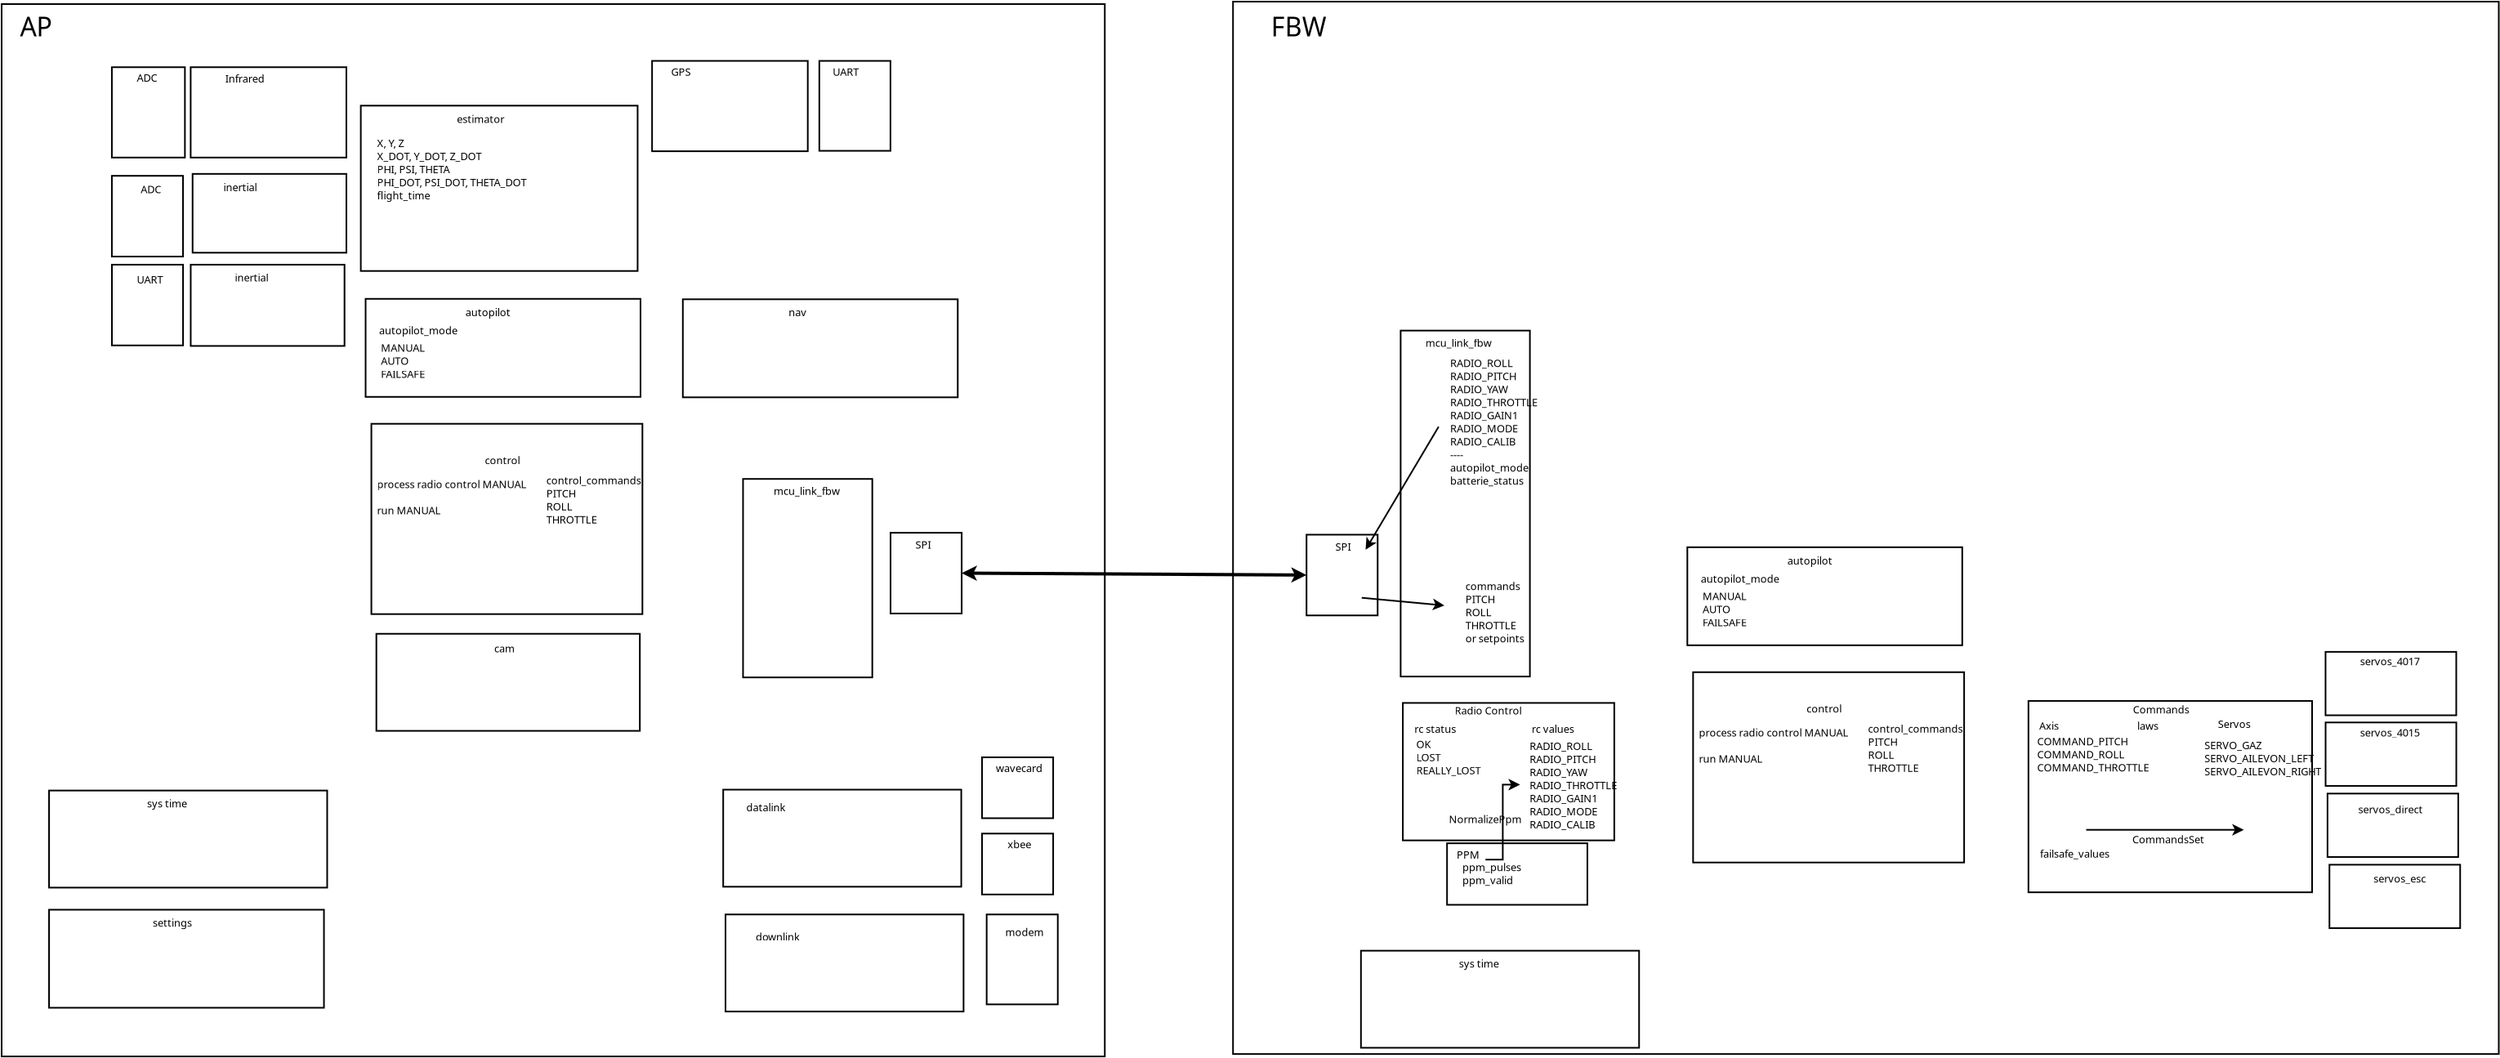 <?xml version="1.0" encoding="UTF-8"?>
<dia:diagram xmlns:dia="http://www.lysator.liu.se/~alla/dia/">
  <dia:layer name="Background" visible="true">
    <dia:object type="Standard - Box" version="0" id="O0">
      <dia:attribute name="obj_pos">
        <dia:point val="-12.527,-16.097"/>
      </dia:attribute>
      <dia:attribute name="obj_bb">
        <dia:rectangle val="-12.577,-16.147;64.987,48.36"/>
      </dia:attribute>
      <dia:attribute name="elem_corner">
        <dia:point val="-12.527,-16.097"/>
      </dia:attribute>
      <dia:attribute name="elem_width">
        <dia:real val="77.464"/>
      </dia:attribute>
      <dia:attribute name="elem_height">
        <dia:real val="64.407"/>
      </dia:attribute>
      <dia:attribute name="show_background">
        <dia:boolean val="true"/>
      </dia:attribute>
    </dia:object>
    <dia:object type="Standard - Box" version="0" id="O1">
      <dia:attribute name="obj_pos">
        <dia:point val="-87.888,-15.949"/>
      </dia:attribute>
      <dia:attribute name="obj_bb">
        <dia:rectangle val="-87.938,-15.999;-20.323,48.508"/>
      </dia:attribute>
      <dia:attribute name="elem_corner">
        <dia:point val="-87.888,-15.949"/>
      </dia:attribute>
      <dia:attribute name="elem_width">
        <dia:real val="67.514"/>
      </dia:attribute>
      <dia:attribute name="elem_height">
        <dia:real val="64.407"/>
      </dia:attribute>
      <dia:attribute name="show_background">
        <dia:boolean val="true"/>
      </dia:attribute>
    </dia:object>
    <dia:object type="Standard - Text" version="0" id="O2">
      <dia:attribute name="obj_pos">
        <dia:point val="18.535,3.694"/>
      </dia:attribute>
      <dia:attribute name="obj_bb">
        <dia:rectangle val="18.517,3.075;18.535,4.082"/>
      </dia:attribute>
      <dia:attribute name="text">
        <dia:composite type="text">
          <dia:attribute name="string">
            <dia:string>##</dia:string>
          </dia:attribute>
          <dia:attribute name="font">
            <dia:font family="sans" style="0" name="Helvetica"/>
          </dia:attribute>
          <dia:attribute name="height">
            <dia:real val="0.8"/>
          </dia:attribute>
          <dia:attribute name="pos">
            <dia:point val="18.535,3.694"/>
          </dia:attribute>
          <dia:attribute name="color">
            <dia:color val="#000000"/>
          </dia:attribute>
          <dia:attribute name="alignment">
            <dia:enum val="0"/>
          </dia:attribute>
        </dia:composite>
      </dia:attribute>
    </dia:object>
    <dia:object type="Standard - Text" version="0" id="O3">
      <dia:attribute name="obj_pos">
        <dia:point val="26.477,23.4"/>
      </dia:attribute>
      <dia:attribute name="obj_bb">
        <dia:rectangle val="26.458,22.781;26.477,23.788"/>
      </dia:attribute>
      <dia:attribute name="text">
        <dia:composite type="text">
          <dia:attribute name="string">
            <dia:string>##</dia:string>
          </dia:attribute>
          <dia:attribute name="font">
            <dia:font family="sans" style="0" name="Helvetica"/>
          </dia:attribute>
          <dia:attribute name="height">
            <dia:real val="0.8"/>
          </dia:attribute>
          <dia:attribute name="pos">
            <dia:point val="26.477,23.4"/>
          </dia:attribute>
          <dia:attribute name="color">
            <dia:color val="#000000"/>
          </dia:attribute>
          <dia:attribute name="alignment">
            <dia:enum val="0"/>
          </dia:attribute>
        </dia:composite>
      </dia:attribute>
    </dia:object>
    <dia:object type="Standard - Text" version="0" id="O4">
      <dia:attribute name="obj_pos">
        <dia:point val="40.625,-19.239"/>
      </dia:attribute>
      <dia:attribute name="obj_bb">
        <dia:rectangle val="40.607,-19.858;40.625,-18.852"/>
      </dia:attribute>
      <dia:attribute name="text">
        <dia:composite type="text">
          <dia:attribute name="string">
            <dia:string>##</dia:string>
          </dia:attribute>
          <dia:attribute name="font">
            <dia:font family="sans" style="0" name="Helvetica"/>
          </dia:attribute>
          <dia:attribute name="height">
            <dia:real val="0.8"/>
          </dia:attribute>
          <dia:attribute name="pos">
            <dia:point val="40.625,-19.239"/>
          </dia:attribute>
          <dia:attribute name="color">
            <dia:color val="#000000"/>
          </dia:attribute>
          <dia:attribute name="alignment">
            <dia:enum val="0"/>
          </dia:attribute>
        </dia:composite>
      </dia:attribute>
    </dia:object>
    <dia:object type="Standard - Text" version="0" id="O5">
      <dia:attribute name="obj_pos">
        <dia:point val="41.615,-24.614"/>
      </dia:attribute>
      <dia:attribute name="obj_bb">
        <dia:rectangle val="41.597,-25.233;41.615,-24.227"/>
      </dia:attribute>
      <dia:attribute name="text">
        <dia:composite type="text">
          <dia:attribute name="string">
            <dia:string>##</dia:string>
          </dia:attribute>
          <dia:attribute name="font">
            <dia:font family="sans" style="0" name="Helvetica"/>
          </dia:attribute>
          <dia:attribute name="height">
            <dia:real val="0.8"/>
          </dia:attribute>
          <dia:attribute name="pos">
            <dia:point val="41.615,-24.614"/>
          </dia:attribute>
          <dia:attribute name="color">
            <dia:color val="#000000"/>
          </dia:attribute>
          <dia:attribute name="alignment">
            <dia:enum val="0"/>
          </dia:attribute>
        </dia:composite>
      </dia:attribute>
    </dia:object>
    <dia:object type="Standard - Box" version="0" id="O6">
      <dia:attribute name="obj_pos">
        <dia:point val="-65.26,9.739"/>
      </dia:attribute>
      <dia:attribute name="obj_bb">
        <dia:rectangle val="-65.31,9.689;-48.622,21.436"/>
      </dia:attribute>
      <dia:attribute name="elem_corner">
        <dia:point val="-65.26,9.739"/>
      </dia:attribute>
      <dia:attribute name="elem_width">
        <dia:real val="16.588"/>
      </dia:attribute>
      <dia:attribute name="elem_height">
        <dia:real val="11.647"/>
      </dia:attribute>
      <dia:attribute name="show_background">
        <dia:boolean val="true"/>
      </dia:attribute>
    </dia:object>
    <dia:object type="Standard - Text" version="0" id="O7">
      <dia:attribute name="obj_pos">
        <dia:point val="-58.319,12.21"/>
      </dia:attribute>
      <dia:attribute name="obj_bb">
        <dia:rectangle val="-58.319,11.61;-56.119,12.56"/>
      </dia:attribute>
      <dia:attribute name="text">
        <dia:composite type="text">
          <dia:attribute name="string">
            <dia:string>#control#</dia:string>
          </dia:attribute>
          <dia:attribute name="font">
            <dia:font family="sans" style="0" name="Helvetica"/>
          </dia:attribute>
          <dia:attribute name="height">
            <dia:real val="0.8"/>
          </dia:attribute>
          <dia:attribute name="pos">
            <dia:point val="-58.319,12.21"/>
          </dia:attribute>
          <dia:attribute name="color">
            <dia:color val="#000000"/>
          </dia:attribute>
          <dia:attribute name="alignment">
            <dia:enum val="0"/>
          </dia:attribute>
        </dia:composite>
      </dia:attribute>
    </dia:object>
    <dia:object type="Standard - Box" version="0" id="O8">
      <dia:attribute name="obj_pos">
        <dia:point val="-65.613,2.092"/>
      </dia:attribute>
      <dia:attribute name="obj_bb">
        <dia:rectangle val="-65.663,2.042;-48.739,8.142"/>
      </dia:attribute>
      <dia:attribute name="elem_corner">
        <dia:point val="-65.613,2.092"/>
      </dia:attribute>
      <dia:attribute name="elem_width">
        <dia:real val="16.824"/>
      </dia:attribute>
      <dia:attribute name="elem_height">
        <dia:real val="6.0"/>
      </dia:attribute>
      <dia:attribute name="show_background">
        <dia:boolean val="true"/>
      </dia:attribute>
    </dia:object>
    <dia:object type="Standard - Text" version="0" id="O9">
      <dia:attribute name="obj_pos">
        <dia:point val="-59.495,3.151"/>
      </dia:attribute>
      <dia:attribute name="obj_bb">
        <dia:rectangle val="-59.495,2.551;-56.695,3.501"/>
      </dia:attribute>
      <dia:attribute name="text">
        <dia:composite type="text">
          <dia:attribute name="string">
            <dia:string>#autopilot#</dia:string>
          </dia:attribute>
          <dia:attribute name="font">
            <dia:font family="sans" style="0" name="Helvetica"/>
          </dia:attribute>
          <dia:attribute name="height">
            <dia:real val="0.8"/>
          </dia:attribute>
          <dia:attribute name="pos">
            <dia:point val="-59.495,3.151"/>
          </dia:attribute>
          <dia:attribute name="color">
            <dia:color val="#000000"/>
          </dia:attribute>
          <dia:attribute name="alignment">
            <dia:enum val="0"/>
          </dia:attribute>
        </dia:composite>
      </dia:attribute>
    </dia:object>
    <dia:object type="Standard - Text" version="0" id="O10">
      <dia:attribute name="obj_pos">
        <dia:point val="-64.672,5.328"/>
      </dia:attribute>
      <dia:attribute name="obj_bb">
        <dia:rectangle val="-64.672,4.728;-61.972,7.278"/>
      </dia:attribute>
      <dia:attribute name="text">
        <dia:composite type="text">
          <dia:attribute name="string">
            <dia:string>#MANUAL
AUTO
FAILSAFE#</dia:string>
          </dia:attribute>
          <dia:attribute name="font">
            <dia:font family="sans" style="0" name="Helvetica"/>
          </dia:attribute>
          <dia:attribute name="height">
            <dia:real val="0.8"/>
          </dia:attribute>
          <dia:attribute name="pos">
            <dia:point val="-64.672,5.328"/>
          </dia:attribute>
          <dia:attribute name="color">
            <dia:color val="#000000"/>
          </dia:attribute>
          <dia:attribute name="alignment">
            <dia:enum val="0"/>
          </dia:attribute>
        </dia:composite>
      </dia:attribute>
    </dia:object>
    <dia:object type="Standard - Text" version="0" id="O11">
      <dia:attribute name="obj_pos">
        <dia:point val="-64.554,3.092"/>
      </dia:attribute>
      <dia:attribute name="obj_bb">
        <dia:rectangle val="-64.554,2.492;-64.554,3.442"/>
      </dia:attribute>
      <dia:attribute name="text">
        <dia:composite type="text">
          <dia:attribute name="string">
            <dia:string>##</dia:string>
          </dia:attribute>
          <dia:attribute name="font">
            <dia:font family="sans" style="0" name="Helvetica"/>
          </dia:attribute>
          <dia:attribute name="height">
            <dia:real val="0.8"/>
          </dia:attribute>
          <dia:attribute name="pos">
            <dia:point val="-64.554,3.092"/>
          </dia:attribute>
          <dia:attribute name="color">
            <dia:color val="#000000"/>
          </dia:attribute>
          <dia:attribute name="alignment">
            <dia:enum val="0"/>
          </dia:attribute>
        </dia:composite>
      </dia:attribute>
    </dia:object>
    <dia:object type="Standard - Text" version="0" id="O12">
      <dia:attribute name="obj_pos">
        <dia:point val="-64.789,4.269"/>
      </dia:attribute>
      <dia:attribute name="obj_bb">
        <dia:rectangle val="-64.789,3.669;-59.939,4.619"/>
      </dia:attribute>
      <dia:attribute name="text">
        <dia:composite type="text">
          <dia:attribute name="string">
            <dia:string>#autopilot_mode#</dia:string>
          </dia:attribute>
          <dia:attribute name="font">
            <dia:font family="sans" style="0" name="Helvetica"/>
          </dia:attribute>
          <dia:attribute name="height">
            <dia:real val="0.8"/>
          </dia:attribute>
          <dia:attribute name="pos">
            <dia:point val="-64.789,4.269"/>
          </dia:attribute>
          <dia:attribute name="color">
            <dia:color val="#000000"/>
          </dia:attribute>
          <dia:attribute name="alignment">
            <dia:enum val="0"/>
          </dia:attribute>
        </dia:composite>
      </dia:attribute>
    </dia:object>
    <dia:object type="Standard - Text" version="0" id="O13">
      <dia:attribute name="obj_pos">
        <dia:point val="-56.613,22.798"/>
      </dia:attribute>
      <dia:attribute name="obj_bb">
        <dia:rectangle val="-56.613,22.198;-56.613,23.148"/>
      </dia:attribute>
      <dia:attribute name="text">
        <dia:composite type="text">
          <dia:attribute name="string">
            <dia:string>##</dia:string>
          </dia:attribute>
          <dia:attribute name="font">
            <dia:font family="sans" style="0" name="Helvetica"/>
          </dia:attribute>
          <dia:attribute name="height">
            <dia:real val="0.8"/>
          </dia:attribute>
          <dia:attribute name="pos">
            <dia:point val="-56.613,22.798"/>
          </dia:attribute>
          <dia:attribute name="color">
            <dia:color val="#000000"/>
          </dia:attribute>
          <dia:attribute name="alignment">
            <dia:enum val="0"/>
          </dia:attribute>
        </dia:composite>
      </dia:attribute>
    </dia:object>
    <dia:object type="Standard - Text" version="0" id="O14">
      <dia:attribute name="obj_pos">
        <dia:point val="-64.907,13.672"/>
      </dia:attribute>
      <dia:attribute name="obj_bb">
        <dia:rectangle val="-64.907,13.072;-55.507,15.622"/>
      </dia:attribute>
      <dia:attribute name="text">
        <dia:composite type="text">
          <dia:attribute name="string">
            <dia:string>#process radio control MANUAL

run MANUAL#</dia:string>
          </dia:attribute>
          <dia:attribute name="font">
            <dia:font family="sans" style="0" name="Helvetica"/>
          </dia:attribute>
          <dia:attribute name="height">
            <dia:real val="0.8"/>
          </dia:attribute>
          <dia:attribute name="pos">
            <dia:point val="-64.907,13.672"/>
          </dia:attribute>
          <dia:attribute name="color">
            <dia:color val="#000000"/>
          </dia:attribute>
          <dia:attribute name="alignment">
            <dia:enum val="0"/>
          </dia:attribute>
        </dia:composite>
      </dia:attribute>
    </dia:object>
    <dia:object type="Standard - Box" version="0" id="O15">
      <dia:attribute name="obj_pos">
        <dia:point val="-65.907,-9.731"/>
      </dia:attribute>
      <dia:attribute name="obj_bb">
        <dia:rectangle val="-65.957,-9.781;-48.916,0.436"/>
      </dia:attribute>
      <dia:attribute name="elem_corner">
        <dia:point val="-65.907,-9.731"/>
      </dia:attribute>
      <dia:attribute name="elem_width">
        <dia:real val="16.941"/>
      </dia:attribute>
      <dia:attribute name="elem_height">
        <dia:real val="10.118"/>
      </dia:attribute>
      <dia:attribute name="show_background">
        <dia:boolean val="true"/>
      </dia:attribute>
    </dia:object>
    <dia:object type="Standard - Text" version="0" id="O16">
      <dia:attribute name="obj_pos">
        <dia:point val="-60.025,-8.672"/>
      </dia:attribute>
      <dia:attribute name="obj_bb">
        <dia:rectangle val="-60.025,-9.272;-57.025,-8.322"/>
      </dia:attribute>
      <dia:attribute name="text">
        <dia:composite type="text">
          <dia:attribute name="string">
            <dia:string>#estimator#</dia:string>
          </dia:attribute>
          <dia:attribute name="font">
            <dia:font family="sans" style="0" name="Helvetica"/>
          </dia:attribute>
          <dia:attribute name="height">
            <dia:real val="0.8"/>
          </dia:attribute>
          <dia:attribute name="pos">
            <dia:point val="-60.025,-8.672"/>
          </dia:attribute>
          <dia:attribute name="color">
            <dia:color val="#000000"/>
          </dia:attribute>
          <dia:attribute name="alignment">
            <dia:enum val="0"/>
          </dia:attribute>
        </dia:composite>
      </dia:attribute>
    </dia:object>
    <dia:object type="Standard - Box" version="0" id="O17">
      <dia:attribute name="obj_pos">
        <dia:point val="-76.319,-12.084"/>
      </dia:attribute>
      <dia:attribute name="obj_bb">
        <dia:rectangle val="-76.369,-12.134;-66.739,-6.505"/>
      </dia:attribute>
      <dia:attribute name="elem_corner">
        <dia:point val="-76.319,-12.084"/>
      </dia:attribute>
      <dia:attribute name="elem_width">
        <dia:real val="9.529"/>
      </dia:attribute>
      <dia:attribute name="elem_height">
        <dia:real val="5.529"/>
      </dia:attribute>
      <dia:attribute name="show_background">
        <dia:boolean val="true"/>
      </dia:attribute>
    </dia:object>
    <dia:object type="Standard - Text" version="0" id="O18">
      <dia:attribute name="obj_pos">
        <dia:point val="-74.201,-11.143"/>
      </dia:attribute>
      <dia:attribute name="obj_bb">
        <dia:rectangle val="-74.201,-11.743;-71.751,-10.793"/>
      </dia:attribute>
      <dia:attribute name="text">
        <dia:composite type="text">
          <dia:attribute name="string">
            <dia:string>#Infrared#</dia:string>
          </dia:attribute>
          <dia:attribute name="font">
            <dia:font family="sans" style="0" name="Helvetica"/>
          </dia:attribute>
          <dia:attribute name="height">
            <dia:real val="0.8"/>
          </dia:attribute>
          <dia:attribute name="pos">
            <dia:point val="-74.201,-11.143"/>
          </dia:attribute>
          <dia:attribute name="color">
            <dia:color val="#000000"/>
          </dia:attribute>
          <dia:attribute name="alignment">
            <dia:enum val="0"/>
          </dia:attribute>
        </dia:composite>
      </dia:attribute>
    </dia:object>
    <dia:object type="Standard - Box" version="0" id="O19">
      <dia:attribute name="obj_pos">
        <dia:point val="-81.142,-12.084"/>
      </dia:attribute>
      <dia:attribute name="obj_bb">
        <dia:rectangle val="-81.192,-12.134;-76.622,-6.505"/>
      </dia:attribute>
      <dia:attribute name="elem_corner">
        <dia:point val="-81.142,-12.084"/>
      </dia:attribute>
      <dia:attribute name="elem_width">
        <dia:real val="4.471"/>
      </dia:attribute>
      <dia:attribute name="elem_height">
        <dia:real val="5.529"/>
      </dia:attribute>
      <dia:attribute name="show_background">
        <dia:boolean val="true"/>
      </dia:attribute>
    </dia:object>
    <dia:object type="Standard - Text" version="0" id="O20">
      <dia:attribute name="obj_pos">
        <dia:point val="-79.613,-11.202"/>
      </dia:attribute>
      <dia:attribute name="obj_bb">
        <dia:rectangle val="-79.613,-11.802;-78.363,-10.852"/>
      </dia:attribute>
      <dia:attribute name="text">
        <dia:composite type="text">
          <dia:attribute name="string">
            <dia:string>#ADC#</dia:string>
          </dia:attribute>
          <dia:attribute name="font">
            <dia:font family="sans" style="0" name="Helvetica"/>
          </dia:attribute>
          <dia:attribute name="height">
            <dia:real val="0.8"/>
          </dia:attribute>
          <dia:attribute name="pos">
            <dia:point val="-79.613,-11.202"/>
          </dia:attribute>
          <dia:attribute name="color">
            <dia:color val="#000000"/>
          </dia:attribute>
          <dia:attribute name="alignment">
            <dia:enum val="0"/>
          </dia:attribute>
        </dia:composite>
      </dia:attribute>
    </dia:object>
    <dia:object type="Standard - Box" version="0" id="O21">
      <dia:attribute name="obj_pos">
        <dia:point val="-76.201,-5.555"/>
      </dia:attribute>
      <dia:attribute name="obj_bb">
        <dia:rectangle val="-76.251,-5.605;-66.739,-0.681"/>
      </dia:attribute>
      <dia:attribute name="elem_corner">
        <dia:point val="-76.201,-5.555"/>
      </dia:attribute>
      <dia:attribute name="elem_width">
        <dia:real val="9.412"/>
      </dia:attribute>
      <dia:attribute name="elem_height">
        <dia:real val="4.824"/>
      </dia:attribute>
      <dia:attribute name="show_background">
        <dia:boolean val="true"/>
      </dia:attribute>
    </dia:object>
    <dia:object type="Standard - Text" version="0" id="O22">
      <dia:attribute name="obj_pos">
        <dia:point val="-74.319,-4.496"/>
      </dia:attribute>
      <dia:attribute name="obj_bb">
        <dia:rectangle val="-74.319,-5.096;-72.169,-4.146"/>
      </dia:attribute>
      <dia:attribute name="text">
        <dia:composite type="text">
          <dia:attribute name="string">
            <dia:string>#inertial#</dia:string>
          </dia:attribute>
          <dia:attribute name="font">
            <dia:font family="sans" style="0" name="Helvetica"/>
          </dia:attribute>
          <dia:attribute name="height">
            <dia:real val="0.8"/>
          </dia:attribute>
          <dia:attribute name="pos">
            <dia:point val="-74.319,-4.496"/>
          </dia:attribute>
          <dia:attribute name="color">
            <dia:color val="#000000"/>
          </dia:attribute>
          <dia:attribute name="alignment">
            <dia:enum val="0"/>
          </dia:attribute>
        </dia:composite>
      </dia:attribute>
    </dia:object>
    <dia:object type="Standard - Box" version="0" id="O23">
      <dia:attribute name="obj_pos">
        <dia:point val="-81.142,-5.437"/>
      </dia:attribute>
      <dia:attribute name="obj_bb">
        <dia:rectangle val="-81.192,-5.487;-76.739,-0.446"/>
      </dia:attribute>
      <dia:attribute name="elem_corner">
        <dia:point val="-81.142,-5.437"/>
      </dia:attribute>
      <dia:attribute name="elem_width">
        <dia:real val="4.353"/>
      </dia:attribute>
      <dia:attribute name="elem_height">
        <dia:real val="4.941"/>
      </dia:attribute>
      <dia:attribute name="show_background">
        <dia:boolean val="true"/>
      </dia:attribute>
    </dia:object>
    <dia:object type="Standard - Text" version="0" id="O24">
      <dia:attribute name="obj_pos">
        <dia:point val="-79.378,-4.378"/>
      </dia:attribute>
      <dia:attribute name="obj_bb">
        <dia:rectangle val="-79.378,-4.978;-78.128,-4.028"/>
      </dia:attribute>
      <dia:attribute name="text">
        <dia:composite type="text">
          <dia:attribute name="string">
            <dia:string>#ADC#</dia:string>
          </dia:attribute>
          <dia:attribute name="font">
            <dia:font family="sans" style="0" name="Helvetica"/>
          </dia:attribute>
          <dia:attribute name="height">
            <dia:real val="0.8"/>
          </dia:attribute>
          <dia:attribute name="pos">
            <dia:point val="-79.378,-4.378"/>
          </dia:attribute>
          <dia:attribute name="color">
            <dia:color val="#000000"/>
          </dia:attribute>
          <dia:attribute name="alignment">
            <dia:enum val="0"/>
          </dia:attribute>
        </dia:composite>
      </dia:attribute>
    </dia:object>
    <dia:object type="Standard - Box" version="0" id="O25">
      <dia:attribute name="obj_pos">
        <dia:point val="-76.316,0.001"/>
      </dia:attribute>
      <dia:attribute name="obj_bb">
        <dia:rectangle val="-76.366,-0.049;-66.854,5.025"/>
      </dia:attribute>
      <dia:attribute name="elem_corner">
        <dia:point val="-76.316,0.001"/>
      </dia:attribute>
      <dia:attribute name="elem_width">
        <dia:real val="9.412"/>
      </dia:attribute>
      <dia:attribute name="elem_height">
        <dia:real val="4.974"/>
      </dia:attribute>
      <dia:attribute name="show_background">
        <dia:boolean val="true"/>
      </dia:attribute>
    </dia:object>
    <dia:object type="Standard - Text" version="0" id="O26">
      <dia:attribute name="obj_pos">
        <dia:point val="-73.613,1.033"/>
      </dia:attribute>
      <dia:attribute name="obj_bb">
        <dia:rectangle val="-73.613,0.433;-71.463,1.383"/>
      </dia:attribute>
      <dia:attribute name="text">
        <dia:composite type="text">
          <dia:attribute name="string">
            <dia:string>#inertial#</dia:string>
          </dia:attribute>
          <dia:attribute name="font">
            <dia:font family="sans" style="0" name="Helvetica"/>
          </dia:attribute>
          <dia:attribute name="height">
            <dia:real val="0.8"/>
          </dia:attribute>
          <dia:attribute name="pos">
            <dia:point val="-73.613,1.033"/>
          </dia:attribute>
          <dia:attribute name="color">
            <dia:color val="#000000"/>
          </dia:attribute>
          <dia:attribute name="alignment">
            <dia:enum val="0"/>
          </dia:attribute>
        </dia:composite>
      </dia:attribute>
    </dia:object>
    <dia:object type="Standard - Box" version="0" id="O27">
      <dia:attribute name="obj_pos">
        <dia:point val="-81.139,0.001"/>
      </dia:attribute>
      <dia:attribute name="obj_bb">
        <dia:rectangle val="-81.189,-0.049;-76.737,4.992"/>
      </dia:attribute>
      <dia:attribute name="elem_corner">
        <dia:point val="-81.139,0.001"/>
      </dia:attribute>
      <dia:attribute name="elem_width">
        <dia:real val="4.353"/>
      </dia:attribute>
      <dia:attribute name="elem_height">
        <dia:real val="4.941"/>
      </dia:attribute>
      <dia:attribute name="show_background">
        <dia:boolean val="true"/>
      </dia:attribute>
    </dia:object>
    <dia:object type="Standard - Text" version="0" id="O28">
      <dia:attribute name="obj_pos">
        <dia:point val="-79.613,1.151"/>
      </dia:attribute>
      <dia:attribute name="obj_bb">
        <dia:rectangle val="-79.613,0.551;-78.063,1.501"/>
      </dia:attribute>
      <dia:attribute name="text">
        <dia:composite type="text">
          <dia:attribute name="string">
            <dia:string>#UART#</dia:string>
          </dia:attribute>
          <dia:attribute name="font">
            <dia:font family="sans" style="0" name="Helvetica"/>
          </dia:attribute>
          <dia:attribute name="height">
            <dia:real val="0.8"/>
          </dia:attribute>
          <dia:attribute name="pos">
            <dia:point val="-79.613,1.151"/>
          </dia:attribute>
          <dia:attribute name="color">
            <dia:color val="#000000"/>
          </dia:attribute>
          <dia:attribute name="alignment">
            <dia:enum val="0"/>
          </dia:attribute>
        </dia:composite>
      </dia:attribute>
    </dia:object>
    <dia:object type="Standard - Box" version="0" id="O29">
      <dia:attribute name="obj_pos">
        <dia:point val="-48.081,-12.47"/>
      </dia:attribute>
      <dia:attribute name="obj_bb">
        <dia:rectangle val="-48.131,-12.52;-38.501,-6.89"/>
      </dia:attribute>
      <dia:attribute name="elem_corner">
        <dia:point val="-48.081,-12.47"/>
      </dia:attribute>
      <dia:attribute name="elem_width">
        <dia:real val="9.529"/>
      </dia:attribute>
      <dia:attribute name="elem_height">
        <dia:real val="5.529"/>
      </dia:attribute>
      <dia:attribute name="show_background">
        <dia:boolean val="true"/>
      </dia:attribute>
    </dia:object>
    <dia:object type="Standard - Text" version="0" id="O30">
      <dia:attribute name="obj_pos">
        <dia:point val="-46.907,-11.555"/>
      </dia:attribute>
      <dia:attribute name="obj_bb">
        <dia:rectangle val="-46.907,-12.155;-45.657,-11.205"/>
      </dia:attribute>
      <dia:attribute name="text">
        <dia:composite type="text">
          <dia:attribute name="string">
            <dia:string>#GPS#</dia:string>
          </dia:attribute>
          <dia:attribute name="font">
            <dia:font family="sans" style="0" name="Helvetica"/>
          </dia:attribute>
          <dia:attribute name="height">
            <dia:real val="0.8"/>
          </dia:attribute>
          <dia:attribute name="pos">
            <dia:point val="-46.907,-11.555"/>
          </dia:attribute>
          <dia:attribute name="color">
            <dia:color val="#000000"/>
          </dia:attribute>
          <dia:attribute name="alignment">
            <dia:enum val="0"/>
          </dia:attribute>
        </dia:composite>
      </dia:attribute>
    </dia:object>
    <dia:object type="Standard - Box" version="0" id="O31">
      <dia:attribute name="obj_pos">
        <dia:point val="-37.845,-12.47"/>
      </dia:attribute>
      <dia:attribute name="obj_bb">
        <dia:rectangle val="-37.895,-12.52;-33.442,-6.917"/>
      </dia:attribute>
      <dia:attribute name="elem_corner">
        <dia:point val="-37.845,-12.47"/>
      </dia:attribute>
      <dia:attribute name="elem_width">
        <dia:real val="4.353"/>
      </dia:attribute>
      <dia:attribute name="elem_height">
        <dia:real val="5.503"/>
      </dia:attribute>
      <dia:attribute name="show_background">
        <dia:boolean val="true"/>
      </dia:attribute>
    </dia:object>
    <dia:object type="Standard - Text" version="0" id="O32">
      <dia:attribute name="obj_pos">
        <dia:point val="-37.025,-11.555"/>
      </dia:attribute>
      <dia:attribute name="obj_bb">
        <dia:rectangle val="-37.025,-12.155;-35.475,-11.205"/>
      </dia:attribute>
      <dia:attribute name="text">
        <dia:composite type="text">
          <dia:attribute name="string">
            <dia:string>#UART#</dia:string>
          </dia:attribute>
          <dia:attribute name="font">
            <dia:font family="sans" style="0" name="Helvetica"/>
          </dia:attribute>
          <dia:attribute name="height">
            <dia:real val="0.8"/>
          </dia:attribute>
          <dia:attribute name="pos">
            <dia:point val="-37.025,-11.555"/>
          </dia:attribute>
          <dia:attribute name="color">
            <dia:color val="#000000"/>
          </dia:attribute>
          <dia:attribute name="alignment">
            <dia:enum val="0"/>
          </dia:attribute>
        </dia:composite>
      </dia:attribute>
    </dia:object>
    <dia:object type="Standard - Box" version="0" id="O33">
      <dia:attribute name="obj_pos">
        <dia:point val="-46.198,2.119"/>
      </dia:attribute>
      <dia:attribute name="obj_bb">
        <dia:rectangle val="-46.248,2.069;-29.325,8.169"/>
      </dia:attribute>
      <dia:attribute name="elem_corner">
        <dia:point val="-46.198,2.119"/>
      </dia:attribute>
      <dia:attribute name="elem_width">
        <dia:real val="16.824"/>
      </dia:attribute>
      <dia:attribute name="elem_height">
        <dia:real val="6.0"/>
      </dia:attribute>
      <dia:attribute name="show_background">
        <dia:boolean val="true"/>
      </dia:attribute>
    </dia:object>
    <dia:object type="Standard - Text" version="0" id="O34">
      <dia:attribute name="obj_pos">
        <dia:point val="-39.731,3.151"/>
      </dia:attribute>
      <dia:attribute name="obj_bb">
        <dia:rectangle val="-39.731,2.532;-38.612,3.539"/>
      </dia:attribute>
      <dia:attribute name="text">
        <dia:composite type="text">
          <dia:attribute name="string">
            <dia:string>#nav#</dia:string>
          </dia:attribute>
          <dia:attribute name="font">
            <dia:font family="sans" style="0" name="Helvetica"/>
          </dia:attribute>
          <dia:attribute name="height">
            <dia:real val="0.8"/>
          </dia:attribute>
          <dia:attribute name="pos">
            <dia:point val="-39.731,3.151"/>
          </dia:attribute>
          <dia:attribute name="color">
            <dia:color val="#000000"/>
          </dia:attribute>
          <dia:attribute name="alignment">
            <dia:enum val="0"/>
          </dia:attribute>
        </dia:composite>
      </dia:attribute>
    </dia:object>
    <dia:object type="Standard - Text" version="0" id="O35">
      <dia:attribute name="obj_pos">
        <dia:point val="-64.907,-7.202"/>
      </dia:attribute>
      <dia:attribute name="obj_bb">
        <dia:rectangle val="-64.907,-7.802;-55.607,-3.652"/>
      </dia:attribute>
      <dia:attribute name="text">
        <dia:composite type="text">
          <dia:attribute name="string">
            <dia:string>#X, Y, Z
X_DOT, Y_DOT, Z_DOT
PHI, PSI, THETA
PHI_DOT, PSI_DOT, THETA_DOT
flight_time#</dia:string>
          </dia:attribute>
          <dia:attribute name="font">
            <dia:font family="sans" style="0" name="Helvetica"/>
          </dia:attribute>
          <dia:attribute name="height">
            <dia:real val="0.8"/>
          </dia:attribute>
          <dia:attribute name="pos">
            <dia:point val="-64.907,-7.202"/>
          </dia:attribute>
          <dia:attribute name="color">
            <dia:color val="#000000"/>
          </dia:attribute>
          <dia:attribute name="alignment">
            <dia:enum val="0"/>
          </dia:attribute>
        </dia:composite>
      </dia:attribute>
    </dia:object>
    <dia:object type="Standard - Box" version="0" id="O36">
      <dia:attribute name="obj_pos">
        <dia:point val="-64.954,22.591"/>
      </dia:attribute>
      <dia:attribute name="obj_bb">
        <dia:rectangle val="-65.004,22.541;-48.779,28.582"/>
      </dia:attribute>
      <dia:attribute name="elem_corner">
        <dia:point val="-64.954,22.591"/>
      </dia:attribute>
      <dia:attribute name="elem_width">
        <dia:real val="16.124"/>
      </dia:attribute>
      <dia:attribute name="elem_height">
        <dia:real val="5.941"/>
      </dia:attribute>
      <dia:attribute name="show_background">
        <dia:boolean val="true"/>
      </dia:attribute>
    </dia:object>
    <dia:object type="Standard - Text" version="0" id="O37">
      <dia:attribute name="obj_pos">
        <dia:point val="-57.74,23.727"/>
      </dia:attribute>
      <dia:attribute name="obj_bb">
        <dia:rectangle val="-57.74,23.127;-56.44,24.077"/>
      </dia:attribute>
      <dia:attribute name="text">
        <dia:composite type="text">
          <dia:attribute name="string">
            <dia:string>#cam#</dia:string>
          </dia:attribute>
          <dia:attribute name="font">
            <dia:font family="sans" style="0" name="Helvetica"/>
          </dia:attribute>
          <dia:attribute name="height">
            <dia:real val="0.8"/>
          </dia:attribute>
          <dia:attribute name="pos">
            <dia:point val="-57.74,23.727"/>
          </dia:attribute>
          <dia:attribute name="color">
            <dia:color val="#000000"/>
          </dia:attribute>
          <dia:attribute name="alignment">
            <dia:enum val="0"/>
          </dia:attribute>
        </dia:composite>
      </dia:attribute>
    </dia:object>
    <dia:object type="Standard - Text" version="0" id="O38">
      <dia:attribute name="obj_pos">
        <dia:point val="-54.554,13.436"/>
      </dia:attribute>
      <dia:attribute name="obj_bb">
        <dia:rectangle val="-54.554,12.836;-48.654,16.186"/>
      </dia:attribute>
      <dia:attribute name="text">
        <dia:composite type="text">
          <dia:attribute name="string">
            <dia:string>#control_commands
PITCH
ROLL
THROTTLE#</dia:string>
          </dia:attribute>
          <dia:attribute name="font">
            <dia:font family="sans" style="0" name="Helvetica"/>
          </dia:attribute>
          <dia:attribute name="height">
            <dia:real val="0.8"/>
          </dia:attribute>
          <dia:attribute name="pos">
            <dia:point val="-54.554,13.436"/>
          </dia:attribute>
          <dia:attribute name="color">
            <dia:color val="#000000"/>
          </dia:attribute>
          <dia:attribute name="alignment">
            <dia:enum val="0"/>
          </dia:attribute>
        </dia:composite>
      </dia:attribute>
    </dia:object>
    <dia:group>
      <dia:object type="Standard - Box" version="0" id="O39">
        <dia:attribute name="obj_pos">
          <dia:point val="-27.604,39.768"/>
        </dia:attribute>
        <dia:attribute name="obj_bb">
          <dia:rectangle val="-27.654,39.718;-23.201,45.321"/>
        </dia:attribute>
        <dia:attribute name="elem_corner">
          <dia:point val="-27.604,39.768"/>
        </dia:attribute>
        <dia:attribute name="elem_width">
          <dia:real val="4.353"/>
        </dia:attribute>
        <dia:attribute name="elem_height">
          <dia:real val="5.503"/>
        </dia:attribute>
        <dia:attribute name="show_background">
          <dia:boolean val="true"/>
        </dia:attribute>
      </dia:object>
      <dia:object type="Standard - Box" version="0" id="O40">
        <dia:attribute name="obj_pos">
          <dia:point val="-27.887,30.15"/>
        </dia:attribute>
        <dia:attribute name="obj_bb">
          <dia:rectangle val="-27.937,30.1;-23.484,33.927"/>
        </dia:attribute>
        <dia:attribute name="elem_corner">
          <dia:point val="-27.887,30.15"/>
        </dia:attribute>
        <dia:attribute name="elem_width">
          <dia:real val="4.353"/>
        </dia:attribute>
        <dia:attribute name="elem_height">
          <dia:real val="3.727"/>
        </dia:attribute>
        <dia:attribute name="show_background">
          <dia:boolean val="true"/>
        </dia:attribute>
      </dia:object>
      <dia:object type="Standard - Box" version="0" id="O41">
        <dia:attribute name="obj_pos">
          <dia:point val="-27.887,34.818"/>
        </dia:attribute>
        <dia:attribute name="obj_bb">
          <dia:rectangle val="-27.937,34.768;-23.484,38.594"/>
        </dia:attribute>
        <dia:attribute name="elem_corner">
          <dia:point val="-27.887,34.818"/>
        </dia:attribute>
        <dia:attribute name="elem_width">
          <dia:real val="4.353"/>
        </dia:attribute>
        <dia:attribute name="elem_height">
          <dia:real val="3.727"/>
        </dia:attribute>
        <dia:attribute name="show_background">
          <dia:boolean val="true"/>
        </dia:attribute>
      </dia:object>
      <dia:object type="Standard - Box" version="0" id="O42">
        <dia:attribute name="obj_pos">
          <dia:point val="-43.587,39.768"/>
        </dia:attribute>
        <dia:attribute name="obj_bb">
          <dia:rectangle val="-43.637,39.718;-28.968,45.759"/>
        </dia:attribute>
        <dia:attribute name="elem_corner">
          <dia:point val="-43.587,39.768"/>
        </dia:attribute>
        <dia:attribute name="elem_width">
          <dia:real val="14.569"/>
        </dia:attribute>
        <dia:attribute name="elem_height">
          <dia:real val="5.941"/>
        </dia:attribute>
        <dia:attribute name="show_background">
          <dia:boolean val="true"/>
        </dia:attribute>
      </dia:object>
      <dia:object type="Standard - Box" version="0" id="O43">
        <dia:attribute name="obj_pos">
          <dia:point val="-43.728,32.13"/>
        </dia:attribute>
        <dia:attribute name="obj_bb">
          <dia:rectangle val="-43.778,32.08;-29.11,38.121"/>
        </dia:attribute>
        <dia:attribute name="elem_corner">
          <dia:point val="-43.728,32.13"/>
        </dia:attribute>
        <dia:attribute name="elem_width">
          <dia:real val="14.569"/>
        </dia:attribute>
        <dia:attribute name="elem_height">
          <dia:real val="5.941"/>
        </dia:attribute>
        <dia:attribute name="show_background">
          <dia:boolean val="true"/>
        </dia:attribute>
      </dia:object>
      <dia:object type="Standard - Text" version="0" id="O44">
        <dia:attribute name="obj_pos">
          <dia:point val="-41.742,41.373"/>
        </dia:attribute>
        <dia:attribute name="obj_bb">
          <dia:rectangle val="-41.742,40.773;-39.042,41.723"/>
        </dia:attribute>
        <dia:attribute name="text">
          <dia:composite type="text">
            <dia:attribute name="string">
              <dia:string>#downlink#</dia:string>
            </dia:attribute>
            <dia:attribute name="font">
              <dia:font family="sans" style="0" name="Helvetica"/>
            </dia:attribute>
            <dia:attribute name="height">
              <dia:real val="0.8"/>
            </dia:attribute>
            <dia:attribute name="pos">
              <dia:point val="-41.742,41.373"/>
            </dia:attribute>
            <dia:attribute name="color">
              <dia:color val="#000000"/>
            </dia:attribute>
            <dia:attribute name="alignment">
              <dia:enum val="0"/>
            </dia:attribute>
          </dia:composite>
        </dia:attribute>
      </dia:object>
      <dia:object type="Standard - Text" version="0" id="O45">
        <dia:attribute name="obj_pos">
          <dia:point val="-26.466,41.09"/>
        </dia:attribute>
        <dia:attribute name="obj_bb">
          <dia:rectangle val="-26.466,40.49;-24.166,41.44"/>
        </dia:attribute>
        <dia:attribute name="text">
          <dia:composite type="text">
            <dia:attribute name="string">
              <dia:string>#modem#</dia:string>
            </dia:attribute>
            <dia:attribute name="font">
              <dia:font family="sans" style="0" name="Helvetica"/>
            </dia:attribute>
            <dia:attribute name="height">
              <dia:real val="0.8"/>
            </dia:attribute>
            <dia:attribute name="pos">
              <dia:point val="-26.466,41.09"/>
            </dia:attribute>
            <dia:attribute name="color">
              <dia:color val="#000000"/>
            </dia:attribute>
            <dia:attribute name="alignment">
              <dia:enum val="0"/>
            </dia:attribute>
          </dia:composite>
        </dia:attribute>
      </dia:object>
      <dia:object type="Standard - Text" version="0" id="O46">
        <dia:attribute name="obj_pos">
          <dia:point val="-42.307,33.452"/>
        </dia:attribute>
        <dia:attribute name="obj_bb">
          <dia:rectangle val="-42.307,32.852;-39.807,33.802"/>
        </dia:attribute>
        <dia:attribute name="text">
          <dia:composite type="text">
            <dia:attribute name="string">
              <dia:string>#datalink#</dia:string>
            </dia:attribute>
            <dia:attribute name="font">
              <dia:font family="sans" style="0" name="Helvetica"/>
            </dia:attribute>
            <dia:attribute name="height">
              <dia:real val="0.8"/>
            </dia:attribute>
            <dia:attribute name="pos">
              <dia:point val="-42.307,33.452"/>
            </dia:attribute>
            <dia:attribute name="color">
              <dia:color val="#000000"/>
            </dia:attribute>
            <dia:attribute name="alignment">
              <dia:enum val="0"/>
            </dia:attribute>
          </dia:composite>
        </dia:attribute>
      </dia:object>
      <dia:object type="Standard - Text" version="0" id="O47">
        <dia:attribute name="obj_pos">
          <dia:point val="-27.032,31.048"/>
        </dia:attribute>
        <dia:attribute name="obj_bb">
          <dia:rectangle val="-27.032,30.448;-24.082,31.398"/>
        </dia:attribute>
        <dia:attribute name="text">
          <dia:composite type="text">
            <dia:attribute name="string">
              <dia:string>#wavecard#</dia:string>
            </dia:attribute>
            <dia:attribute name="font">
              <dia:font family="sans" style="0" name="Helvetica"/>
            </dia:attribute>
            <dia:attribute name="height">
              <dia:real val="0.8"/>
            </dia:attribute>
            <dia:attribute name="pos">
              <dia:point val="-27.032,31.048"/>
            </dia:attribute>
            <dia:attribute name="color">
              <dia:color val="#000000"/>
            </dia:attribute>
            <dia:attribute name="alignment">
              <dia:enum val="0"/>
            </dia:attribute>
          </dia:composite>
        </dia:attribute>
      </dia:object>
      <dia:object type="Standard - Text" version="0" id="O48">
        <dia:attribute name="obj_pos">
          <dia:point val="-26.324,35.715"/>
        </dia:attribute>
        <dia:attribute name="obj_bb">
          <dia:rectangle val="-26.324,35.115;-24.824,36.065"/>
        </dia:attribute>
        <dia:attribute name="text">
          <dia:composite type="text">
            <dia:attribute name="string">
              <dia:string>#xbee#</dia:string>
            </dia:attribute>
            <dia:attribute name="font">
              <dia:font family="sans" style="0" name="Helvetica"/>
            </dia:attribute>
            <dia:attribute name="height">
              <dia:real val="0.8"/>
            </dia:attribute>
            <dia:attribute name="pos">
              <dia:point val="-26.324,35.715"/>
            </dia:attribute>
            <dia:attribute name="color">
              <dia:color val="#000000"/>
            </dia:attribute>
            <dia:attribute name="alignment">
              <dia:enum val="0"/>
            </dia:attribute>
          </dia:composite>
        </dia:attribute>
      </dia:object>
    </dia:group>
    <dia:group>
      <dia:object type="Standard - Box" version="0" id="O49">
        <dia:attribute name="obj_pos">
          <dia:point val="-84.986,32.184"/>
        </dia:attribute>
        <dia:attribute name="obj_bb">
          <dia:rectangle val="-85.036,32.134;-67.916,38.175"/>
        </dia:attribute>
        <dia:attribute name="elem_corner">
          <dia:point val="-84.986,32.184"/>
        </dia:attribute>
        <dia:attribute name="elem_width">
          <dia:real val="17.021"/>
        </dia:attribute>
        <dia:attribute name="elem_height">
          <dia:real val="5.941"/>
        </dia:attribute>
        <dia:attribute name="show_background">
          <dia:boolean val="true"/>
        </dia:attribute>
      </dia:object>
      <dia:object type="Standard - Text" version="0" id="O50">
        <dia:attribute name="obj_pos">
          <dia:point val="-78.989,33.216"/>
        </dia:attribute>
        <dia:attribute name="obj_bb">
          <dia:rectangle val="-78.989,32.616;-76.439,33.566"/>
        </dia:attribute>
        <dia:attribute name="text">
          <dia:composite type="text">
            <dia:attribute name="string">
              <dia:string>#sys time#</dia:string>
            </dia:attribute>
            <dia:attribute name="font">
              <dia:font family="sans" style="0" name="Helvetica"/>
            </dia:attribute>
            <dia:attribute name="height">
              <dia:real val="0.8"/>
            </dia:attribute>
            <dia:attribute name="pos">
              <dia:point val="-78.989,33.216"/>
            </dia:attribute>
            <dia:attribute name="color">
              <dia:color val="#000000"/>
            </dia:attribute>
            <dia:attribute name="alignment">
              <dia:enum val="0"/>
            </dia:attribute>
          </dia:composite>
        </dia:attribute>
      </dia:object>
      <dia:object type="Standard - Box" version="0" id="O51">
        <dia:attribute name="obj_pos">
          <dia:point val="-84.986,39.478"/>
        </dia:attribute>
        <dia:attribute name="obj_bb">
          <dia:rectangle val="-85.036,39.428;-68.113,45.528"/>
        </dia:attribute>
        <dia:attribute name="elem_corner">
          <dia:point val="-84.986,39.478"/>
        </dia:attribute>
        <dia:attribute name="elem_width">
          <dia:real val="16.824"/>
        </dia:attribute>
        <dia:attribute name="elem_height">
          <dia:real val="6.0"/>
        </dia:attribute>
        <dia:attribute name="show_background">
          <dia:boolean val="true"/>
        </dia:attribute>
      </dia:object>
      <dia:object type="Standard - Text" version="0" id="O52">
        <dia:attribute name="obj_pos">
          <dia:point val="-78.636,40.51"/>
        </dia:attribute>
        <dia:attribute name="obj_bb">
          <dia:rectangle val="-78.636,39.91;-76.086,40.86"/>
        </dia:attribute>
        <dia:attribute name="text">
          <dia:composite type="text">
            <dia:attribute name="string">
              <dia:string>#settings#</dia:string>
            </dia:attribute>
            <dia:attribute name="font">
              <dia:font family="sans" style="0" name="Helvetica"/>
            </dia:attribute>
            <dia:attribute name="height">
              <dia:real val="0.8"/>
            </dia:attribute>
            <dia:attribute name="pos">
              <dia:point val="-78.636,40.51"/>
            </dia:attribute>
            <dia:attribute name="color">
              <dia:color val="#000000"/>
            </dia:attribute>
            <dia:attribute name="alignment">
              <dia:enum val="0"/>
            </dia:attribute>
          </dia:composite>
        </dia:attribute>
      </dia:object>
    </dia:group>
    <dia:group>
      <dia:object type="Standard - Box" version="0" id="O53">
        <dia:attribute name="obj_pos">
          <dia:point val="-4.697,41.986"/>
        </dia:attribute>
        <dia:attribute name="obj_bb">
          <dia:rectangle val="-4.747,41.936;12.374,47.976"/>
        </dia:attribute>
        <dia:attribute name="elem_corner">
          <dia:point val="-4.697,41.986"/>
        </dia:attribute>
        <dia:attribute name="elem_width">
          <dia:real val="17.021"/>
        </dia:attribute>
        <dia:attribute name="elem_height">
          <dia:real val="5.941"/>
        </dia:attribute>
        <dia:attribute name="show_background">
          <dia:boolean val="true"/>
        </dia:attribute>
      </dia:object>
      <dia:object type="Standard - Text" version="0" id="O54">
        <dia:attribute name="obj_pos">
          <dia:point val="1.3,43.018"/>
        </dia:attribute>
        <dia:attribute name="obj_bb">
          <dia:rectangle val="1.3,42.418;3.85,43.368"/>
        </dia:attribute>
        <dia:attribute name="text">
          <dia:composite type="text">
            <dia:attribute name="string">
              <dia:string>#sys time#</dia:string>
            </dia:attribute>
            <dia:attribute name="font">
              <dia:font family="sans" style="0" name="Helvetica"/>
            </dia:attribute>
            <dia:attribute name="height">
              <dia:real val="0.8"/>
            </dia:attribute>
            <dia:attribute name="pos">
              <dia:point val="1.3,43.018"/>
            </dia:attribute>
            <dia:attribute name="color">
              <dia:color val="#000000"/>
            </dia:attribute>
            <dia:attribute name="alignment">
              <dia:enum val="0"/>
            </dia:attribute>
          </dia:composite>
        </dia:attribute>
      </dia:object>
    </dia:group>
    <dia:object type="Standard - Box" version="0" id="O55">
      <dia:attribute name="obj_pos">
        <dia:point val="-2.135,26.823"/>
      </dia:attribute>
      <dia:attribute name="obj_bb">
        <dia:rectangle val="-2.185,26.773;10.856,35.285"/>
      </dia:attribute>
      <dia:attribute name="elem_corner">
        <dia:point val="-2.135,26.823"/>
      </dia:attribute>
      <dia:attribute name="elem_width">
        <dia:real val="12.941"/>
      </dia:attribute>
      <dia:attribute name="elem_height">
        <dia:real val="8.412"/>
      </dia:attribute>
      <dia:attribute name="show_background">
        <dia:boolean val="true"/>
      </dia:attribute>
    </dia:object>
    <dia:object type="Standard - Text" version="0" id="O56">
      <dia:attribute name="obj_pos">
        <dia:point val="1.041,27.529"/>
      </dia:attribute>
      <dia:attribute name="obj_bb">
        <dia:rectangle val="1.041,26.929;5.241,27.879"/>
      </dia:attribute>
      <dia:attribute name="text">
        <dia:composite type="text">
          <dia:attribute name="string">
            <dia:string>#Radio Control#</dia:string>
          </dia:attribute>
          <dia:attribute name="font">
            <dia:font family="sans" style="0" name="Helvetica"/>
          </dia:attribute>
          <dia:attribute name="height">
            <dia:real val="0.8"/>
          </dia:attribute>
          <dia:attribute name="pos">
            <dia:point val="1.041,27.529"/>
          </dia:attribute>
          <dia:attribute name="color">
            <dia:color val="#000000"/>
          </dia:attribute>
          <dia:attribute name="alignment">
            <dia:enum val="0"/>
          </dia:attribute>
        </dia:composite>
      </dia:attribute>
    </dia:object>
    <dia:object type="Standard - Box" version="0" id="O57">
      <dia:attribute name="obj_pos">
        <dia:point val="0.571,35.412"/>
      </dia:attribute>
      <dia:attribute name="obj_bb">
        <dia:rectangle val="0.521,35.362;9.209,39.227"/>
      </dia:attribute>
      <dia:attribute name="elem_corner">
        <dia:point val="0.571,35.412"/>
      </dia:attribute>
      <dia:attribute name="elem_width">
        <dia:real val="8.588"/>
      </dia:attribute>
      <dia:attribute name="elem_height">
        <dia:real val="3.765"/>
      </dia:attribute>
      <dia:attribute name="show_background">
        <dia:boolean val="true"/>
      </dia:attribute>
    </dia:object>
    <dia:object type="Standard - Text" version="0" id="O58">
      <dia:attribute name="obj_pos">
        <dia:point val="1.159,36.353"/>
      </dia:attribute>
      <dia:attribute name="obj_bb">
        <dia:rectangle val="1.159,35.753;2.459,36.703"/>
      </dia:attribute>
      <dia:attribute name="text">
        <dia:composite type="text">
          <dia:attribute name="string">
            <dia:string>#PPM#</dia:string>
          </dia:attribute>
          <dia:attribute name="font">
            <dia:font family="sans" style="0" name="Helvetica"/>
          </dia:attribute>
          <dia:attribute name="height">
            <dia:real val="0.8"/>
          </dia:attribute>
          <dia:attribute name="pos">
            <dia:point val="1.159,36.353"/>
          </dia:attribute>
          <dia:attribute name="color">
            <dia:color val="#000000"/>
          </dia:attribute>
          <dia:attribute name="alignment">
            <dia:enum val="0"/>
          </dia:attribute>
        </dia:composite>
      </dia:attribute>
    </dia:object>
    <dia:object type="Standard - Text" version="0" id="O59">
      <dia:attribute name="obj_pos">
        <dia:point val="5.747,28.647"/>
      </dia:attribute>
      <dia:attribute name="obj_bb">
        <dia:rectangle val="5.747,28.047;8.547,28.997"/>
      </dia:attribute>
      <dia:attribute name="text">
        <dia:composite type="text">
          <dia:attribute name="string">
            <dia:string>#rc values#</dia:string>
          </dia:attribute>
          <dia:attribute name="font">
            <dia:font family="sans" style="0" name="Helvetica"/>
          </dia:attribute>
          <dia:attribute name="height">
            <dia:real val="0.8"/>
          </dia:attribute>
          <dia:attribute name="pos">
            <dia:point val="5.747,28.647"/>
          </dia:attribute>
          <dia:attribute name="color">
            <dia:color val="#000000"/>
          </dia:attribute>
          <dia:attribute name="alignment">
            <dia:enum val="0"/>
          </dia:attribute>
        </dia:composite>
      </dia:attribute>
    </dia:object>
    <dia:object type="Standard - Text" version="0" id="O60">
      <dia:attribute name="obj_pos">
        <dia:point val="-1.429,28.647"/>
      </dia:attribute>
      <dia:attribute name="obj_bb">
        <dia:rectangle val="-1.429,28.047;1.371,29.797"/>
      </dia:attribute>
      <dia:attribute name="text">
        <dia:composite type="text">
          <dia:attribute name="string">
            <dia:string>#rc status
#</dia:string>
          </dia:attribute>
          <dia:attribute name="font">
            <dia:font family="sans" style="0" name="Helvetica"/>
          </dia:attribute>
          <dia:attribute name="height">
            <dia:real val="0.8"/>
          </dia:attribute>
          <dia:attribute name="pos">
            <dia:point val="-1.429,28.647"/>
          </dia:attribute>
          <dia:attribute name="color">
            <dia:color val="#000000"/>
          </dia:attribute>
          <dia:attribute name="alignment">
            <dia:enum val="0"/>
          </dia:attribute>
        </dia:composite>
      </dia:attribute>
    </dia:object>
    <dia:object type="Standard - Text" version="0" id="O61">
      <dia:attribute name="obj_pos">
        <dia:point val="-1.312,29.588"/>
      </dia:attribute>
      <dia:attribute name="obj_bb">
        <dia:rectangle val="-1.312,28.988;2.538,31.538"/>
      </dia:attribute>
      <dia:attribute name="text">
        <dia:composite type="text">
          <dia:attribute name="string">
            <dia:string>#OK
LOST
REALLY_LOST#</dia:string>
          </dia:attribute>
          <dia:attribute name="font">
            <dia:font family="sans" style="0" name="Helvetica"/>
          </dia:attribute>
          <dia:attribute name="height">
            <dia:real val="0.8"/>
          </dia:attribute>
          <dia:attribute name="pos">
            <dia:point val="-1.312,29.588"/>
          </dia:attribute>
          <dia:attribute name="color">
            <dia:color val="#000000"/>
          </dia:attribute>
          <dia:attribute name="alignment">
            <dia:enum val="0"/>
          </dia:attribute>
        </dia:composite>
      </dia:attribute>
    </dia:object>
    <dia:object type="Standard - Text" version="0" id="O62">
      <dia:attribute name="obj_pos">
        <dia:point val="5.629,29.706"/>
      </dia:attribute>
      <dia:attribute name="obj_bb">
        <dia:rectangle val="5.611,29.087;10.829,34.893"/>
      </dia:attribute>
      <dia:attribute name="text">
        <dia:composite type="text">
          <dia:attribute name="string">
            <dia:string>#RADIO_ROLL
RADIO_PITCH
RADIO_YAW
RADIO_THROTTLE
RADIO_GAIN1
RADIO_MODE
RADIO_CALIB#</dia:string>
          </dia:attribute>
          <dia:attribute name="font">
            <dia:font family="sans" style="0" name="Helvetica"/>
          </dia:attribute>
          <dia:attribute name="height">
            <dia:real val="0.8"/>
          </dia:attribute>
          <dia:attribute name="pos">
            <dia:point val="5.629,29.706"/>
          </dia:attribute>
          <dia:attribute name="color">
            <dia:color val="#000000"/>
          </dia:attribute>
          <dia:attribute name="alignment">
            <dia:enum val="0"/>
          </dia:attribute>
        </dia:composite>
      </dia:attribute>
    </dia:object>
    <dia:object type="Standard - Text" version="0" id="O63">
      <dia:attribute name="obj_pos">
        <dia:point val="1.512,37.118"/>
      </dia:attribute>
      <dia:attribute name="obj_bb">
        <dia:rectangle val="1.512,36.518;5.212,38.268"/>
      </dia:attribute>
      <dia:attribute name="text">
        <dia:composite type="text">
          <dia:attribute name="string">
            <dia:string>#ppm_pulses
ppm_valid#</dia:string>
          </dia:attribute>
          <dia:attribute name="font">
            <dia:font family="sans" style="0" name="Helvetica"/>
          </dia:attribute>
          <dia:attribute name="height">
            <dia:real val="0.8"/>
          </dia:attribute>
          <dia:attribute name="pos">
            <dia:point val="1.512,37.118"/>
          </dia:attribute>
          <dia:attribute name="color">
            <dia:color val="#000000"/>
          </dia:attribute>
          <dia:attribute name="alignment">
            <dia:enum val="0"/>
          </dia:attribute>
        </dia:composite>
      </dia:attribute>
    </dia:object>
    <dia:object type="Standard - ZigZagLine" version="0" id="O64">
      <dia:attribute name="obj_pos">
        <dia:point val="2.924,36.412"/>
      </dia:attribute>
      <dia:attribute name="obj_bb">
        <dia:rectangle val="2.874,31.323;5.091,36.462"/>
      </dia:attribute>
      <dia:attribute name="orth_points">
        <dia:point val="2.924,36.412"/>
        <dia:point val="3.982,36.412"/>
        <dia:point val="3.982,31.823"/>
        <dia:point val="5.041,31.823"/>
      </dia:attribute>
      <dia:attribute name="orth_orient">
        <dia:enum val="0"/>
        <dia:enum val="1"/>
        <dia:enum val="0"/>
      </dia:attribute>
      <dia:attribute name="end_arrow">
        <dia:enum val="22"/>
      </dia:attribute>
      <dia:attribute name="end_arrow_length">
        <dia:real val="0.5"/>
      </dia:attribute>
      <dia:attribute name="end_arrow_width">
        <dia:real val="0.5"/>
      </dia:attribute>
    </dia:object>
    <dia:object type="Standard - Text" version="0" id="O65">
      <dia:attribute name="obj_pos">
        <dia:point val="0.688,34.176"/>
      </dia:attribute>
      <dia:attribute name="obj_bb">
        <dia:rectangle val="0.688,33.577;5.038,34.526"/>
      </dia:attribute>
      <dia:attribute name="text">
        <dia:composite type="text">
          <dia:attribute name="string">
            <dia:string>#NormalizePpm#</dia:string>
          </dia:attribute>
          <dia:attribute name="font">
            <dia:font family="sans" style="0" name="Helvetica"/>
          </dia:attribute>
          <dia:attribute name="height">
            <dia:real val="0.8"/>
          </dia:attribute>
          <dia:attribute name="pos">
            <dia:point val="0.688,34.176"/>
          </dia:attribute>
          <dia:attribute name="color">
            <dia:color val="#000000"/>
          </dia:attribute>
          <dia:attribute name="alignment">
            <dia:enum val="0"/>
          </dia:attribute>
        </dia:composite>
      </dia:attribute>
    </dia:object>
    <dia:group>
      <dia:object type="Standard - Box" version="0" id="O66">
        <dia:attribute name="obj_pos">
          <dia:point val="15.277,17.294"/>
        </dia:attribute>
        <dia:attribute name="obj_bb">
          <dia:rectangle val="15.226,17.244;32.15,23.344"/>
        </dia:attribute>
        <dia:attribute name="elem_corner">
          <dia:point val="15.277,17.294"/>
        </dia:attribute>
        <dia:attribute name="elem_width">
          <dia:real val="16.824"/>
        </dia:attribute>
        <dia:attribute name="elem_height">
          <dia:real val="6.0"/>
        </dia:attribute>
        <dia:attribute name="show_background">
          <dia:boolean val="true"/>
        </dia:attribute>
      </dia:object>
      <dia:object type="Standard - Text" version="0" id="O67">
        <dia:attribute name="obj_pos">
          <dia:point val="21.394,18.353"/>
        </dia:attribute>
        <dia:attribute name="obj_bb">
          <dia:rectangle val="21.394,17.753;24.194,18.703"/>
        </dia:attribute>
        <dia:attribute name="text">
          <dia:composite type="text">
            <dia:attribute name="string">
              <dia:string>#autopilot#</dia:string>
            </dia:attribute>
            <dia:attribute name="font">
              <dia:font family="sans" style="0" name="Helvetica"/>
            </dia:attribute>
            <dia:attribute name="height">
              <dia:real val="0.8"/>
            </dia:attribute>
            <dia:attribute name="pos">
              <dia:point val="21.394,18.353"/>
            </dia:attribute>
            <dia:attribute name="color">
              <dia:color val="#000000"/>
            </dia:attribute>
            <dia:attribute name="alignment">
              <dia:enum val="0"/>
            </dia:attribute>
          </dia:composite>
        </dia:attribute>
      </dia:object>
      <dia:object type="Standard - Text" version="0" id="O68">
        <dia:attribute name="obj_pos">
          <dia:point val="16.218,20.529"/>
        </dia:attribute>
        <dia:attribute name="obj_bb">
          <dia:rectangle val="16.218,19.929;18.918,22.479"/>
        </dia:attribute>
        <dia:attribute name="text">
          <dia:composite type="text">
            <dia:attribute name="string">
              <dia:string>#MANUAL
AUTO
FAILSAFE#</dia:string>
            </dia:attribute>
            <dia:attribute name="font">
              <dia:font family="sans" style="0" name="Helvetica"/>
            </dia:attribute>
            <dia:attribute name="height">
              <dia:real val="0.8"/>
            </dia:attribute>
            <dia:attribute name="pos">
              <dia:point val="16.218,20.529"/>
            </dia:attribute>
            <dia:attribute name="color">
              <dia:color val="#000000"/>
            </dia:attribute>
            <dia:attribute name="alignment">
              <dia:enum val="0"/>
            </dia:attribute>
          </dia:composite>
        </dia:attribute>
      </dia:object>
      <dia:object type="Standard - Text" version="0" id="O69">
        <dia:attribute name="obj_pos">
          <dia:point val="16.1,19.471"/>
        </dia:attribute>
        <dia:attribute name="obj_bb">
          <dia:rectangle val="16.1,18.871;20.95,19.821"/>
        </dia:attribute>
        <dia:attribute name="text">
          <dia:composite type="text">
            <dia:attribute name="string">
              <dia:string>#autopilot_mode#</dia:string>
            </dia:attribute>
            <dia:attribute name="font">
              <dia:font family="sans" style="0" name="Helvetica"/>
            </dia:attribute>
            <dia:attribute name="height">
              <dia:real val="0.8"/>
            </dia:attribute>
            <dia:attribute name="pos">
              <dia:point val="16.1,19.471"/>
            </dia:attribute>
            <dia:attribute name="color">
              <dia:color val="#000000"/>
            </dia:attribute>
            <dia:attribute name="alignment">
              <dia:enum val="0"/>
            </dia:attribute>
          </dia:composite>
        </dia:attribute>
      </dia:object>
    </dia:group>
    <dia:group>
      <dia:object type="Standard - Box" version="0" id="O70">
        <dia:attribute name="obj_pos">
          <dia:point val="36.153,26.7"/>
        </dia:attribute>
        <dia:attribute name="obj_bb">
          <dia:rectangle val="36.103,26.65;53.562,38.462"/>
        </dia:attribute>
        <dia:attribute name="elem_corner">
          <dia:point val="36.153,26.7"/>
        </dia:attribute>
        <dia:attribute name="elem_width">
          <dia:real val="17.359"/>
        </dia:attribute>
        <dia:attribute name="elem_height">
          <dia:real val="11.712"/>
        </dia:attribute>
        <dia:attribute name="show_background">
          <dia:boolean val="true"/>
        </dia:attribute>
      </dia:object>
      <dia:object type="Standard - Text" version="0" id="O71">
        <dia:attribute name="obj_pos">
          <dia:point val="42.547,27.465"/>
        </dia:attribute>
        <dia:attribute name="obj_bb">
          <dia:rectangle val="42.547,26.865;45.997,27.815"/>
        </dia:attribute>
        <dia:attribute name="text">
          <dia:composite type="text">
            <dia:attribute name="string">
              <dia:string>#Commands#</dia:string>
            </dia:attribute>
            <dia:attribute name="font">
              <dia:font family="sans" style="0" name="Helvetica"/>
            </dia:attribute>
            <dia:attribute name="height">
              <dia:real val="0.8"/>
            </dia:attribute>
            <dia:attribute name="pos">
              <dia:point val="42.547,27.465"/>
            </dia:attribute>
            <dia:attribute name="color">
              <dia:color val="#000000"/>
            </dia:attribute>
            <dia:attribute name="alignment">
              <dia:enum val="0"/>
            </dia:attribute>
          </dia:composite>
        </dia:attribute>
      </dia:object>
      <dia:object type="Standard - Text" version="0" id="O72">
        <dia:attribute name="obj_pos">
          <dia:point val="47.747,28.353"/>
        </dia:attribute>
        <dia:attribute name="obj_bb">
          <dia:rectangle val="47.747,27.753;49.847,28.703"/>
        </dia:attribute>
        <dia:attribute name="text">
          <dia:composite type="text">
            <dia:attribute name="string">
              <dia:string>#Servos#</dia:string>
            </dia:attribute>
            <dia:attribute name="font">
              <dia:font family="sans" style="0" name="Helvetica"/>
            </dia:attribute>
            <dia:attribute name="height">
              <dia:real val="0.8"/>
            </dia:attribute>
            <dia:attribute name="pos">
              <dia:point val="47.747,28.353"/>
            </dia:attribute>
            <dia:attribute name="color">
              <dia:color val="#000000"/>
            </dia:attribute>
            <dia:attribute name="alignment">
              <dia:enum val="0"/>
            </dia:attribute>
          </dia:composite>
        </dia:attribute>
      </dia:object>
      <dia:object type="Standard - Text" version="0" id="O73">
        <dia:attribute name="obj_pos">
          <dia:point val="42.806,28.471"/>
        </dia:attribute>
        <dia:attribute name="obj_bb">
          <dia:rectangle val="42.806,27.871;44.156,28.821"/>
        </dia:attribute>
        <dia:attribute name="text">
          <dia:composite type="text">
            <dia:attribute name="string">
              <dia:string>#laws#</dia:string>
            </dia:attribute>
            <dia:attribute name="font">
              <dia:font family="sans" style="0" name="Helvetica"/>
            </dia:attribute>
            <dia:attribute name="height">
              <dia:real val="0.8"/>
            </dia:attribute>
            <dia:attribute name="pos">
              <dia:point val="42.806,28.471"/>
            </dia:attribute>
            <dia:attribute name="color">
              <dia:color val="#000000"/>
            </dia:attribute>
            <dia:attribute name="alignment">
              <dia:enum val="0"/>
            </dia:attribute>
          </dia:composite>
        </dia:attribute>
      </dia:object>
      <dia:object type="Standard - Text" version="0" id="O74">
        <dia:attribute name="obj_pos">
          <dia:point val="36.806,28.471"/>
        </dia:attribute>
        <dia:attribute name="obj_bb">
          <dia:rectangle val="36.806,27.871;38.006,28.821"/>
        </dia:attribute>
        <dia:attribute name="text">
          <dia:composite type="text">
            <dia:attribute name="string">
              <dia:string>#Axis#</dia:string>
            </dia:attribute>
            <dia:attribute name="font">
              <dia:font family="sans" style="0" name="Helvetica"/>
            </dia:attribute>
            <dia:attribute name="height">
              <dia:real val="0.8"/>
            </dia:attribute>
            <dia:attribute name="pos">
              <dia:point val="36.806,28.471"/>
            </dia:attribute>
            <dia:attribute name="color">
              <dia:color val="#000000"/>
            </dia:attribute>
            <dia:attribute name="alignment">
              <dia:enum val="0"/>
            </dia:attribute>
          </dia:composite>
        </dia:attribute>
      </dia:object>
      <dia:object type="Standard - Text" version="0" id="O75">
        <dia:attribute name="obj_pos">
          <dia:point val="46.923,29.647"/>
        </dia:attribute>
        <dia:attribute name="obj_bb">
          <dia:rectangle val="46.923,29.047;53.873,31.597"/>
        </dia:attribute>
        <dia:attribute name="text">
          <dia:composite type="text">
            <dia:attribute name="string">
              <dia:string>#SERVO_GAZ
SERVO_AILEVON_LEFT
SERVO_AILEVON_RIGHT#</dia:string>
            </dia:attribute>
            <dia:attribute name="font">
              <dia:font family="sans" style="0" name="Helvetica"/>
            </dia:attribute>
            <dia:attribute name="height">
              <dia:real val="0.8"/>
            </dia:attribute>
            <dia:attribute name="pos">
              <dia:point val="46.923,29.647"/>
            </dia:attribute>
            <dia:attribute name="color">
              <dia:color val="#000000"/>
            </dia:attribute>
            <dia:attribute name="alignment">
              <dia:enum val="0"/>
            </dia:attribute>
          </dia:composite>
        </dia:attribute>
      </dia:object>
      <dia:object type="Standard - Text" version="0" id="O76">
        <dia:attribute name="obj_pos">
          <dia:point val="36.688,29.412"/>
        </dia:attribute>
        <dia:attribute name="obj_bb">
          <dia:rectangle val="36.688,28.812;43.188,32.162"/>
        </dia:attribute>
        <dia:attribute name="text">
          <dia:composite type="text">
            <dia:attribute name="string">
              <dia:string>#COMMAND_PITCH
COMMAND_ROLL
COMMAND_THROTTLE
#</dia:string>
            </dia:attribute>
            <dia:attribute name="font">
              <dia:font family="sans" style="0" name="Helvetica"/>
            </dia:attribute>
            <dia:attribute name="height">
              <dia:real val="0.8"/>
            </dia:attribute>
            <dia:attribute name="pos">
              <dia:point val="36.688,29.412"/>
            </dia:attribute>
            <dia:attribute name="color">
              <dia:color val="#000000"/>
            </dia:attribute>
            <dia:attribute name="alignment">
              <dia:enum val="0"/>
            </dia:attribute>
          </dia:composite>
        </dia:attribute>
      </dia:object>
      <dia:object type="Standard - Line" version="0" id="O77">
        <dia:attribute name="obj_pos">
          <dia:point val="39.688,34.588"/>
        </dia:attribute>
        <dia:attribute name="obj_bb">
          <dia:rectangle val="39.638,34.088;49.385,35.088"/>
        </dia:attribute>
        <dia:attribute name="conn_endpoints">
          <dia:point val="39.688,34.588"/>
          <dia:point val="49.335,34.588"/>
        </dia:attribute>
        <dia:attribute name="numcp">
          <dia:int val="1"/>
        </dia:attribute>
        <dia:attribute name="end_arrow">
          <dia:enum val="22"/>
        </dia:attribute>
        <dia:attribute name="end_arrow_length">
          <dia:real val="0.5"/>
        </dia:attribute>
        <dia:attribute name="end_arrow_width">
          <dia:real val="0.5"/>
        </dia:attribute>
      </dia:object>
      <dia:object type="Standard - Text" version="0" id="O78">
        <dia:attribute name="obj_pos">
          <dia:point val="42.512,35.412"/>
        </dia:attribute>
        <dia:attribute name="obj_bb">
          <dia:rectangle val="42.512,34.812;47.012,35.762"/>
        </dia:attribute>
        <dia:attribute name="text">
          <dia:composite type="text">
            <dia:attribute name="string">
              <dia:string>#CommandsSet#</dia:string>
            </dia:attribute>
            <dia:attribute name="font">
              <dia:font family="sans" style="0" name="Helvetica"/>
            </dia:attribute>
            <dia:attribute name="height">
              <dia:real val="0.8"/>
            </dia:attribute>
            <dia:attribute name="pos">
              <dia:point val="42.512,35.412"/>
            </dia:attribute>
            <dia:attribute name="color">
              <dia:color val="#000000"/>
            </dia:attribute>
            <dia:attribute name="alignment">
              <dia:enum val="0"/>
            </dia:attribute>
          </dia:composite>
        </dia:attribute>
      </dia:object>
      <dia:object type="Standard - Text" version="0" id="O79">
        <dia:attribute name="obj_pos">
          <dia:point val="36.865,36.294"/>
        </dia:attribute>
        <dia:attribute name="obj_bb">
          <dia:rectangle val="36.865,35.694;41.415,37.444"/>
        </dia:attribute>
        <dia:attribute name="text">
          <dia:composite type="text">
            <dia:attribute name="string">
              <dia:string>#failsafe_values
#</dia:string>
            </dia:attribute>
            <dia:attribute name="font">
              <dia:font family="sans" style="0" name="Helvetica"/>
            </dia:attribute>
            <dia:attribute name="height">
              <dia:real val="0.8"/>
            </dia:attribute>
            <dia:attribute name="pos">
              <dia:point val="36.865,36.294"/>
            </dia:attribute>
            <dia:attribute name="color">
              <dia:color val="#000000"/>
            </dia:attribute>
            <dia:attribute name="alignment">
              <dia:enum val="0"/>
            </dia:attribute>
          </dia:composite>
        </dia:attribute>
      </dia:object>
      <dia:object type="Standard - Box" version="0" id="O80">
        <dia:attribute name="obj_pos">
          <dia:point val="54.335,23.697"/>
        </dia:attribute>
        <dia:attribute name="obj_bb">
          <dia:rectangle val="54.285,23.647;62.385,27.629"/>
        </dia:attribute>
        <dia:attribute name="elem_corner">
          <dia:point val="54.335,23.697"/>
        </dia:attribute>
        <dia:attribute name="elem_width">
          <dia:real val="8.0"/>
        </dia:attribute>
        <dia:attribute name="elem_height">
          <dia:real val="3.882"/>
        </dia:attribute>
        <dia:attribute name="show_background">
          <dia:boolean val="true"/>
        </dia:attribute>
      </dia:object>
      <dia:object type="Standard - Text" version="0" id="O81">
        <dia:attribute name="obj_pos">
          <dia:point val="56.453,24.52"/>
        </dia:attribute>
        <dia:attribute name="obj_bb">
          <dia:rectangle val="56.453,23.921;60.403,24.87"/>
        </dia:attribute>
        <dia:attribute name="text">
          <dia:composite type="text">
            <dia:attribute name="string">
              <dia:string>#servos_4017#</dia:string>
            </dia:attribute>
            <dia:attribute name="font">
              <dia:font family="sans" style="0" name="Helvetica"/>
            </dia:attribute>
            <dia:attribute name="height">
              <dia:real val="0.8"/>
            </dia:attribute>
            <dia:attribute name="pos">
              <dia:point val="56.453,24.52"/>
            </dia:attribute>
            <dia:attribute name="color">
              <dia:color val="#000000"/>
            </dia:attribute>
            <dia:attribute name="alignment">
              <dia:enum val="0"/>
            </dia:attribute>
          </dia:composite>
        </dia:attribute>
      </dia:object>
      <dia:object type="Standard - Box" version="0" id="O82">
        <dia:attribute name="obj_pos">
          <dia:point val="54.338,28.018"/>
        </dia:attribute>
        <dia:attribute name="obj_bb">
          <dia:rectangle val="54.288,27.968;62.388,31.95"/>
        </dia:attribute>
        <dia:attribute name="elem_corner">
          <dia:point val="54.338,28.018"/>
        </dia:attribute>
        <dia:attribute name="elem_width">
          <dia:real val="8.0"/>
        </dia:attribute>
        <dia:attribute name="elem_height">
          <dia:real val="3.882"/>
        </dia:attribute>
        <dia:attribute name="show_background">
          <dia:boolean val="true"/>
        </dia:attribute>
      </dia:object>
      <dia:object type="Standard - Text" version="0" id="O83">
        <dia:attribute name="obj_pos">
          <dia:point val="56.453,28.873"/>
        </dia:attribute>
        <dia:attribute name="obj_bb">
          <dia:rectangle val="56.453,28.273;60.403,29.224"/>
        </dia:attribute>
        <dia:attribute name="text">
          <dia:composite type="text">
            <dia:attribute name="string">
              <dia:string>#servos_4015#</dia:string>
            </dia:attribute>
            <dia:attribute name="font">
              <dia:font family="sans" style="0" name="Helvetica"/>
            </dia:attribute>
            <dia:attribute name="height">
              <dia:real val="0.8"/>
            </dia:attribute>
            <dia:attribute name="pos">
              <dia:point val="56.453,28.873"/>
            </dia:attribute>
            <dia:attribute name="color">
              <dia:color val="#000000"/>
            </dia:attribute>
            <dia:attribute name="alignment">
              <dia:enum val="0"/>
            </dia:attribute>
          </dia:composite>
        </dia:attribute>
      </dia:object>
      <dia:object type="Standard - Box" version="0" id="O84">
        <dia:attribute name="obj_pos">
          <dia:point val="54.456,32.37"/>
        </dia:attribute>
        <dia:attribute name="obj_bb">
          <dia:rectangle val="54.406,32.321;62.506,36.303"/>
        </dia:attribute>
        <dia:attribute name="elem_corner">
          <dia:point val="54.456,32.37"/>
        </dia:attribute>
        <dia:attribute name="elem_width">
          <dia:real val="8.0"/>
        </dia:attribute>
        <dia:attribute name="elem_height">
          <dia:real val="3.882"/>
        </dia:attribute>
        <dia:attribute name="show_background">
          <dia:boolean val="true"/>
        </dia:attribute>
      </dia:object>
      <dia:object type="Standard - Text" version="0" id="O85">
        <dia:attribute name="obj_pos">
          <dia:point val="56.335,33.579"/>
        </dia:attribute>
        <dia:attribute name="obj_bb">
          <dia:rectangle val="56.335,32.979;60.485,33.929"/>
        </dia:attribute>
        <dia:attribute name="text">
          <dia:composite type="text">
            <dia:attribute name="string">
              <dia:string>#servos_direct#</dia:string>
            </dia:attribute>
            <dia:attribute name="font">
              <dia:font family="sans" style="0" name="Helvetica"/>
            </dia:attribute>
            <dia:attribute name="height">
              <dia:real val="0.8"/>
            </dia:attribute>
            <dia:attribute name="pos">
              <dia:point val="56.335,33.579"/>
            </dia:attribute>
            <dia:attribute name="color">
              <dia:color val="#000000"/>
            </dia:attribute>
            <dia:attribute name="alignment">
              <dia:enum val="0"/>
            </dia:attribute>
          </dia:composite>
        </dia:attribute>
      </dia:object>
      <dia:object type="Standard - Box" version="0" id="O86">
        <dia:attribute name="obj_pos">
          <dia:point val="54.574,36.724"/>
        </dia:attribute>
        <dia:attribute name="obj_bb">
          <dia:rectangle val="54.524,36.673;62.624,40.656"/>
        </dia:attribute>
        <dia:attribute name="elem_corner">
          <dia:point val="54.574,36.724"/>
        </dia:attribute>
        <dia:attribute name="elem_width">
          <dia:real val="8.0"/>
        </dia:attribute>
        <dia:attribute name="elem_height">
          <dia:real val="3.882"/>
        </dia:attribute>
        <dia:attribute name="show_background">
          <dia:boolean val="true"/>
        </dia:attribute>
      </dia:object>
      <dia:object type="Standard - Text" version="0" id="O87">
        <dia:attribute name="obj_pos">
          <dia:point val="57.277,37.815"/>
        </dia:attribute>
        <dia:attribute name="obj_bb">
          <dia:rectangle val="57.277,37.215;60.727,38.165"/>
        </dia:attribute>
        <dia:attribute name="text">
          <dia:composite type="text">
            <dia:attribute name="string">
              <dia:string>#servos_esc#</dia:string>
            </dia:attribute>
            <dia:attribute name="font">
              <dia:font family="sans" style="0" name="Helvetica"/>
            </dia:attribute>
            <dia:attribute name="height">
              <dia:real val="0.8"/>
            </dia:attribute>
            <dia:attribute name="pos">
              <dia:point val="57.277,37.815"/>
            </dia:attribute>
            <dia:attribute name="color">
              <dia:color val="#000000"/>
            </dia:attribute>
            <dia:attribute name="alignment">
              <dia:enum val="0"/>
            </dia:attribute>
          </dia:composite>
        </dia:attribute>
      </dia:object>
    </dia:group>
    <dia:group>
      <dia:object type="Standard - Box" version="0" id="O88">
        <dia:attribute name="obj_pos">
          <dia:point val="15.629,24.941"/>
        </dia:attribute>
        <dia:attribute name="obj_bb">
          <dia:rectangle val="15.579,24.891;32.268,36.638"/>
        </dia:attribute>
        <dia:attribute name="elem_corner">
          <dia:point val="15.629,24.941"/>
        </dia:attribute>
        <dia:attribute name="elem_width">
          <dia:real val="16.588"/>
        </dia:attribute>
        <dia:attribute name="elem_height">
          <dia:real val="11.647"/>
        </dia:attribute>
        <dia:attribute name="show_background">
          <dia:boolean val="true"/>
        </dia:attribute>
      </dia:object>
      <dia:object type="Standard - Text" version="0" id="O89">
        <dia:attribute name="obj_pos">
          <dia:point val="22.571,27.412"/>
        </dia:attribute>
        <dia:attribute name="obj_bb">
          <dia:rectangle val="22.571,26.812;24.771,27.762"/>
        </dia:attribute>
        <dia:attribute name="text">
          <dia:composite type="text">
            <dia:attribute name="string">
              <dia:string>#control#</dia:string>
            </dia:attribute>
            <dia:attribute name="font">
              <dia:font family="sans" style="0" name="Helvetica"/>
            </dia:attribute>
            <dia:attribute name="height">
              <dia:real val="0.8"/>
            </dia:attribute>
            <dia:attribute name="pos">
              <dia:point val="22.571,27.412"/>
            </dia:attribute>
            <dia:attribute name="color">
              <dia:color val="#000000"/>
            </dia:attribute>
            <dia:attribute name="alignment">
              <dia:enum val="0"/>
            </dia:attribute>
          </dia:composite>
        </dia:attribute>
      </dia:object>
      <dia:object type="Standard - Text" version="0" id="O90">
        <dia:attribute name="obj_pos">
          <dia:point val="15.982,28.873"/>
        </dia:attribute>
        <dia:attribute name="obj_bb">
          <dia:rectangle val="15.982,28.273;25.382,32.423"/>
        </dia:attribute>
        <dia:attribute name="text">
          <dia:composite type="text">
            <dia:attribute name="string">
              <dia:string>#process radio control MANUAL

run MANUAL

#</dia:string>
            </dia:attribute>
            <dia:attribute name="font">
              <dia:font family="sans" style="0" name="Helvetica"/>
            </dia:attribute>
            <dia:attribute name="height">
              <dia:real val="0.8"/>
            </dia:attribute>
            <dia:attribute name="pos">
              <dia:point val="15.982,28.873"/>
            </dia:attribute>
            <dia:attribute name="color">
              <dia:color val="#000000"/>
            </dia:attribute>
            <dia:attribute name="alignment">
              <dia:enum val="0"/>
            </dia:attribute>
          </dia:composite>
        </dia:attribute>
      </dia:object>
      <dia:object type="Standard - Text" version="0" id="O91">
        <dia:attribute name="obj_pos">
          <dia:point val="26.335,28.638"/>
        </dia:attribute>
        <dia:attribute name="obj_bb">
          <dia:rectangle val="26.335,28.038;32.235,31.388"/>
        </dia:attribute>
        <dia:attribute name="text">
          <dia:composite type="text">
            <dia:attribute name="string">
              <dia:string>#control_commands
PITCH
ROLL
THROTTLE#</dia:string>
            </dia:attribute>
            <dia:attribute name="font">
              <dia:font family="sans" style="0" name="Helvetica"/>
            </dia:attribute>
            <dia:attribute name="height">
              <dia:real val="0.8"/>
            </dia:attribute>
            <dia:attribute name="pos">
              <dia:point val="26.335,28.638"/>
            </dia:attribute>
            <dia:attribute name="color">
              <dia:color val="#000000"/>
            </dia:attribute>
            <dia:attribute name="alignment">
              <dia:enum val="0"/>
            </dia:attribute>
          </dia:composite>
        </dia:attribute>
      </dia:object>
    </dia:group>
    <dia:object type="Standard - Box" version="0" id="O92">
      <dia:attribute name="obj_pos">
        <dia:point val="-2.268,4.035"/>
      </dia:attribute>
      <dia:attribute name="obj_bb">
        <dia:rectangle val="-2.318,3.985;5.692,25.257"/>
      </dia:attribute>
      <dia:attribute name="elem_corner">
        <dia:point val="-2.268,4.035"/>
      </dia:attribute>
      <dia:attribute name="elem_width">
        <dia:real val="7.91"/>
      </dia:attribute>
      <dia:attribute name="elem_height">
        <dia:real val="21.172"/>
      </dia:attribute>
      <dia:attribute name="show_background">
        <dia:boolean val="true"/>
      </dia:attribute>
    </dia:object>
    <dia:object type="Standard - Text" version="0" id="O93">
      <dia:attribute name="obj_pos">
        <dia:point val="-0.752,5.029"/>
      </dia:attribute>
      <dia:attribute name="obj_bb">
        <dia:rectangle val="-0.752,4.41;3.267,5.416"/>
      </dia:attribute>
      <dia:attribute name="text">
        <dia:composite type="text">
          <dia:attribute name="string">
            <dia:string>#mcu_link_fbw#</dia:string>
          </dia:attribute>
          <dia:attribute name="font">
            <dia:font family="sans" style="0" name="Helvetica"/>
          </dia:attribute>
          <dia:attribute name="height">
            <dia:real val="0.8"/>
          </dia:attribute>
          <dia:attribute name="pos">
            <dia:point val="-0.752,5.029"/>
          </dia:attribute>
          <dia:attribute name="color">
            <dia:color val="#000000"/>
          </dia:attribute>
          <dia:attribute name="alignment">
            <dia:enum val="0"/>
          </dia:attribute>
        </dia:composite>
      </dia:attribute>
    </dia:object>
    <dia:object type="Standard - Box" version="0" id="O94">
      <dia:attribute name="obj_pos">
        <dia:point val="-42.514,13.114"/>
      </dia:attribute>
      <dia:attribute name="obj_bb">
        <dia:rectangle val="-42.564,13.064;-34.554,25.311"/>
      </dia:attribute>
      <dia:attribute name="elem_corner">
        <dia:point val="-42.514,13.114"/>
      </dia:attribute>
      <dia:attribute name="elem_width">
        <dia:real val="7.91"/>
      </dia:attribute>
      <dia:attribute name="elem_height">
        <dia:real val="12.147"/>
      </dia:attribute>
      <dia:attribute name="show_background">
        <dia:boolean val="true"/>
      </dia:attribute>
    </dia:object>
    <dia:object type="Standard - Text" version="0" id="O95">
      <dia:attribute name="obj_pos">
        <dia:point val="-40.635,14.087"/>
      </dia:attribute>
      <dia:attribute name="obj_bb">
        <dia:rectangle val="-40.635,13.469;-36.616,14.475"/>
      </dia:attribute>
      <dia:attribute name="text">
        <dia:composite type="text">
          <dia:attribute name="string">
            <dia:string>#mcu_link_fbw#</dia:string>
          </dia:attribute>
          <dia:attribute name="font">
            <dia:font family="sans" style="0" name="Helvetica"/>
          </dia:attribute>
          <dia:attribute name="height">
            <dia:real val="0.8"/>
          </dia:attribute>
          <dia:attribute name="pos">
            <dia:point val="-40.635,14.087"/>
          </dia:attribute>
          <dia:attribute name="color">
            <dia:color val="#000000"/>
          </dia:attribute>
          <dia:attribute name="alignment">
            <dia:enum val="0"/>
          </dia:attribute>
        </dia:composite>
      </dia:attribute>
    </dia:object>
    <dia:object type="Standard - Box" version="0" id="O96">
      <dia:attribute name="obj_pos">
        <dia:point val="-33.486,16.408"/>
      </dia:attribute>
      <dia:attribute name="obj_bb">
        <dia:rectangle val="-33.535,16.358;-29.083,21.399"/>
      </dia:attribute>
      <dia:attribute name="elem_corner">
        <dia:point val="-33.486,16.408"/>
      </dia:attribute>
      <dia:attribute name="elem_width">
        <dia:real val="4.353"/>
      </dia:attribute>
      <dia:attribute name="elem_height">
        <dia:real val="4.941"/>
      </dia:attribute>
      <dia:attribute name="show_background">
        <dia:boolean val="true"/>
      </dia:attribute>
    </dia:object>
    <dia:object type="Standard - Text" version="0" id="O97">
      <dia:attribute name="obj_pos">
        <dia:point val="-31.959,17.381"/>
      </dia:attribute>
      <dia:attribute name="obj_bb">
        <dia:rectangle val="-31.978,16.763;-31.009,17.769"/>
      </dia:attribute>
      <dia:attribute name="text">
        <dia:composite type="text">
          <dia:attribute name="string">
            <dia:string>#SPI#</dia:string>
          </dia:attribute>
          <dia:attribute name="font">
            <dia:font family="sans" style="0" name="Helvetica"/>
          </dia:attribute>
          <dia:attribute name="height">
            <dia:real val="0.8"/>
          </dia:attribute>
          <dia:attribute name="pos">
            <dia:point val="-31.959,17.381"/>
          </dia:attribute>
          <dia:attribute name="color">
            <dia:color val="#000000"/>
          </dia:attribute>
          <dia:attribute name="alignment">
            <dia:enum val="0"/>
          </dia:attribute>
        </dia:composite>
      </dia:attribute>
    </dia:object>
    <dia:object type="Standard - Box" version="0" id="O98">
      <dia:attribute name="obj_pos">
        <dia:point val="-8.029,16.526"/>
      </dia:attribute>
      <dia:attribute name="obj_bb">
        <dia:rectangle val="-8.079,16.476;-3.626,21.517"/>
      </dia:attribute>
      <dia:attribute name="elem_corner">
        <dia:point val="-8.029,16.526"/>
      </dia:attribute>
      <dia:attribute name="elem_width">
        <dia:real val="4.353"/>
      </dia:attribute>
      <dia:attribute name="elem_height">
        <dia:real val="4.941"/>
      </dia:attribute>
      <dia:attribute name="show_background">
        <dia:boolean val="true"/>
      </dia:attribute>
    </dia:object>
    <dia:object type="Standard - Text" version="0" id="O99">
      <dia:attribute name="obj_pos">
        <dia:point val="-6.268,17.499"/>
      </dia:attribute>
      <dia:attribute name="obj_bb">
        <dia:rectangle val="-6.268,16.899;-5.318,17.849"/>
      </dia:attribute>
      <dia:attribute name="text">
        <dia:composite type="text">
          <dia:attribute name="string">
            <dia:string>#SPI#</dia:string>
          </dia:attribute>
          <dia:attribute name="font">
            <dia:font family="sans" style="0" name="Helvetica"/>
          </dia:attribute>
          <dia:attribute name="height">
            <dia:real val="0.8"/>
          </dia:attribute>
          <dia:attribute name="pos">
            <dia:point val="-6.268,17.499"/>
          </dia:attribute>
          <dia:attribute name="color">
            <dia:color val="#000000"/>
          </dia:attribute>
          <dia:attribute name="alignment">
            <dia:enum val="0"/>
          </dia:attribute>
        </dia:composite>
      </dia:attribute>
    </dia:object>
    <dia:object type="Standard - Text" version="0" id="O100">
      <dia:attribute name="obj_pos">
        <dia:point val="0.761,6.27"/>
      </dia:attribute>
      <dia:attribute name="obj_bb">
        <dia:rectangle val="0.761,5.652;5.98,13.858"/>
      </dia:attribute>
      <dia:attribute name="text">
        <dia:composite type="text">
          <dia:attribute name="string">
            <dia:string>#RADIO_ROLL
RADIO_PITCH
RADIO_YAW
RADIO_THROTTLE
RADIO_GAIN1
RADIO_MODE
RADIO_CALIB
----
autopilot_mode
batterie_status#</dia:string>
          </dia:attribute>
          <dia:attribute name="font">
            <dia:font family="sans" style="0" name="Helvetica"/>
          </dia:attribute>
          <dia:attribute name="height">
            <dia:real val="0.8"/>
          </dia:attribute>
          <dia:attribute name="pos">
            <dia:point val="0.761,6.27"/>
          </dia:attribute>
          <dia:attribute name="color">
            <dia:color val="#000000"/>
          </dia:attribute>
          <dia:attribute name="alignment">
            <dia:enum val="0"/>
          </dia:attribute>
        </dia:composite>
      </dia:attribute>
    </dia:object>
    <dia:object type="Standard - Line" version="0" id="O101">
      <dia:attribute name="obj_pos">
        <dia:point val="0.055,9.918"/>
      </dia:attribute>
      <dia:attribute name="obj_bb">
        <dia:rectangle val="-4.871,9.849;0.124,17.745"/>
      </dia:attribute>
      <dia:attribute name="conn_endpoints">
        <dia:point val="0.055,9.918"/>
        <dia:point val="-4.415,17.447"/>
      </dia:attribute>
      <dia:attribute name="numcp">
        <dia:int val="1"/>
      </dia:attribute>
      <dia:attribute name="end_arrow">
        <dia:enum val="22"/>
      </dia:attribute>
      <dia:attribute name="end_arrow_length">
        <dia:real val="0.5"/>
      </dia:attribute>
      <dia:attribute name="end_arrow_width">
        <dia:real val="0.5"/>
      </dia:attribute>
    </dia:object>
    <dia:object type="Standard - Text" version="0" id="O102">
      <dia:attribute name="obj_pos">
        <dia:point val="1.702,19.918"/>
      </dia:attribute>
      <dia:attribute name="obj_bb">
        <dia:rectangle val="1.702,19.299;5.521,23.505"/>
      </dia:attribute>
      <dia:attribute name="text">
        <dia:composite type="text">
          <dia:attribute name="string">
            <dia:string>#commands
PITCH
ROLL
THROTTLE
or setpoints#</dia:string>
          </dia:attribute>
          <dia:attribute name="font">
            <dia:font family="sans" style="0" name="Helvetica"/>
          </dia:attribute>
          <dia:attribute name="height">
            <dia:real val="0.8"/>
          </dia:attribute>
          <dia:attribute name="pos">
            <dia:point val="1.702,19.918"/>
          </dia:attribute>
          <dia:attribute name="color">
            <dia:color val="#000000"/>
          </dia:attribute>
          <dia:attribute name="alignment">
            <dia:enum val="0"/>
          </dia:attribute>
        </dia:composite>
      </dia:attribute>
    </dia:object>
    <dia:object type="Standard - Line" version="0" id="O103">
      <dia:attribute name="obj_pos">
        <dia:point val="-4.651,20.388"/>
      </dia:attribute>
      <dia:attribute name="obj_bb">
        <dia:rectangle val="-4.705,20.334;0.504,21.361"/>
      </dia:attribute>
      <dia:attribute name="conn_endpoints">
        <dia:point val="-4.651,20.388"/>
        <dia:point val="0.408,20.859"/>
      </dia:attribute>
      <dia:attribute name="numcp">
        <dia:int val="1"/>
      </dia:attribute>
      <dia:attribute name="end_arrow">
        <dia:enum val="22"/>
      </dia:attribute>
      <dia:attribute name="end_arrow_length">
        <dia:real val="0.5"/>
      </dia:attribute>
      <dia:attribute name="end_arrow_width">
        <dia:real val="0.5"/>
      </dia:attribute>
    </dia:object>
    <dia:object type="Standard - Text" version="0" id="O104">
      <dia:attribute name="obj_pos">
        <dia:point val="-86.758,-13.972"/>
      </dia:attribute>
      <dia:attribute name="obj_bb">
        <dia:rectangle val="-86.8,-15.364;-84.908,-12.886"/>
      </dia:attribute>
      <dia:attribute name="text">
        <dia:composite type="text">
          <dia:attribute name="string">
            <dia:string>#AP#</dia:string>
          </dia:attribute>
          <dia:attribute name="font">
            <dia:font family="sans" style="0" name="Helvetica"/>
          </dia:attribute>
          <dia:attribute name="height">
            <dia:real val="2"/>
          </dia:attribute>
          <dia:attribute name="pos">
            <dia:point val="-86.758,-13.972"/>
          </dia:attribute>
          <dia:attribute name="color">
            <dia:color val="#000000"/>
          </dia:attribute>
          <dia:attribute name="alignment">
            <dia:enum val="0"/>
          </dia:attribute>
        </dia:composite>
      </dia:attribute>
    </dia:object>
    <dia:object type="Standard - Line" version="0" id="O105">
      <dia:attribute name="obj_pos">
        <dia:point val="-29.133,18.878"/>
      </dia:attribute>
      <dia:attribute name="obj_bb">
        <dia:rectangle val="-29.235,18.378;-7.927,19.497"/>
      </dia:attribute>
      <dia:attribute name="conn_endpoints">
        <dia:point val="-29.133,18.878"/>
        <dia:point val="-8.029,18.996"/>
      </dia:attribute>
      <dia:attribute name="numcp">
        <dia:int val="1"/>
      </dia:attribute>
      <dia:attribute name="line_width">
        <dia:real val="0.2"/>
      </dia:attribute>
      <dia:attribute name="start_arrow">
        <dia:enum val="22"/>
      </dia:attribute>
      <dia:attribute name="start_arrow_length">
        <dia:real val="0.5"/>
      </dia:attribute>
      <dia:attribute name="start_arrow_width">
        <dia:real val="0.5"/>
      </dia:attribute>
      <dia:attribute name="end_arrow">
        <dia:enum val="22"/>
      </dia:attribute>
      <dia:attribute name="end_arrow_length">
        <dia:real val="0.5"/>
      </dia:attribute>
      <dia:attribute name="end_arrow_width">
        <dia:real val="0.5"/>
      </dia:attribute>
      <dia:connections>
        <dia:connection handle="0" to="O96" connection="4"/>
        <dia:connection handle="1" to="O98" connection="3"/>
      </dia:connections>
    </dia:object>
    <dia:object type="Standard - Text" version="0" id="O106">
      <dia:attribute name="obj_pos">
        <dia:point val="-10.204,-13.972"/>
      </dia:attribute>
      <dia:attribute name="obj_bb">
        <dia:rectangle val="-10.204,-15.364;-6.911,-12.886"/>
      </dia:attribute>
      <dia:attribute name="text">
        <dia:composite type="text">
          <dia:attribute name="string">
            <dia:string>#FBW#</dia:string>
          </dia:attribute>
          <dia:attribute name="font">
            <dia:font family="sans" style="0" name="Helvetica"/>
          </dia:attribute>
          <dia:attribute name="height">
            <dia:real val="2"/>
          </dia:attribute>
          <dia:attribute name="pos">
            <dia:point val="-10.204,-13.972"/>
          </dia:attribute>
          <dia:attribute name="color">
            <dia:color val="#000000"/>
          </dia:attribute>
          <dia:attribute name="alignment">
            <dia:enum val="0"/>
          </dia:attribute>
        </dia:composite>
      </dia:attribute>
    </dia:object>
  </dia:layer>
</dia:diagram>

